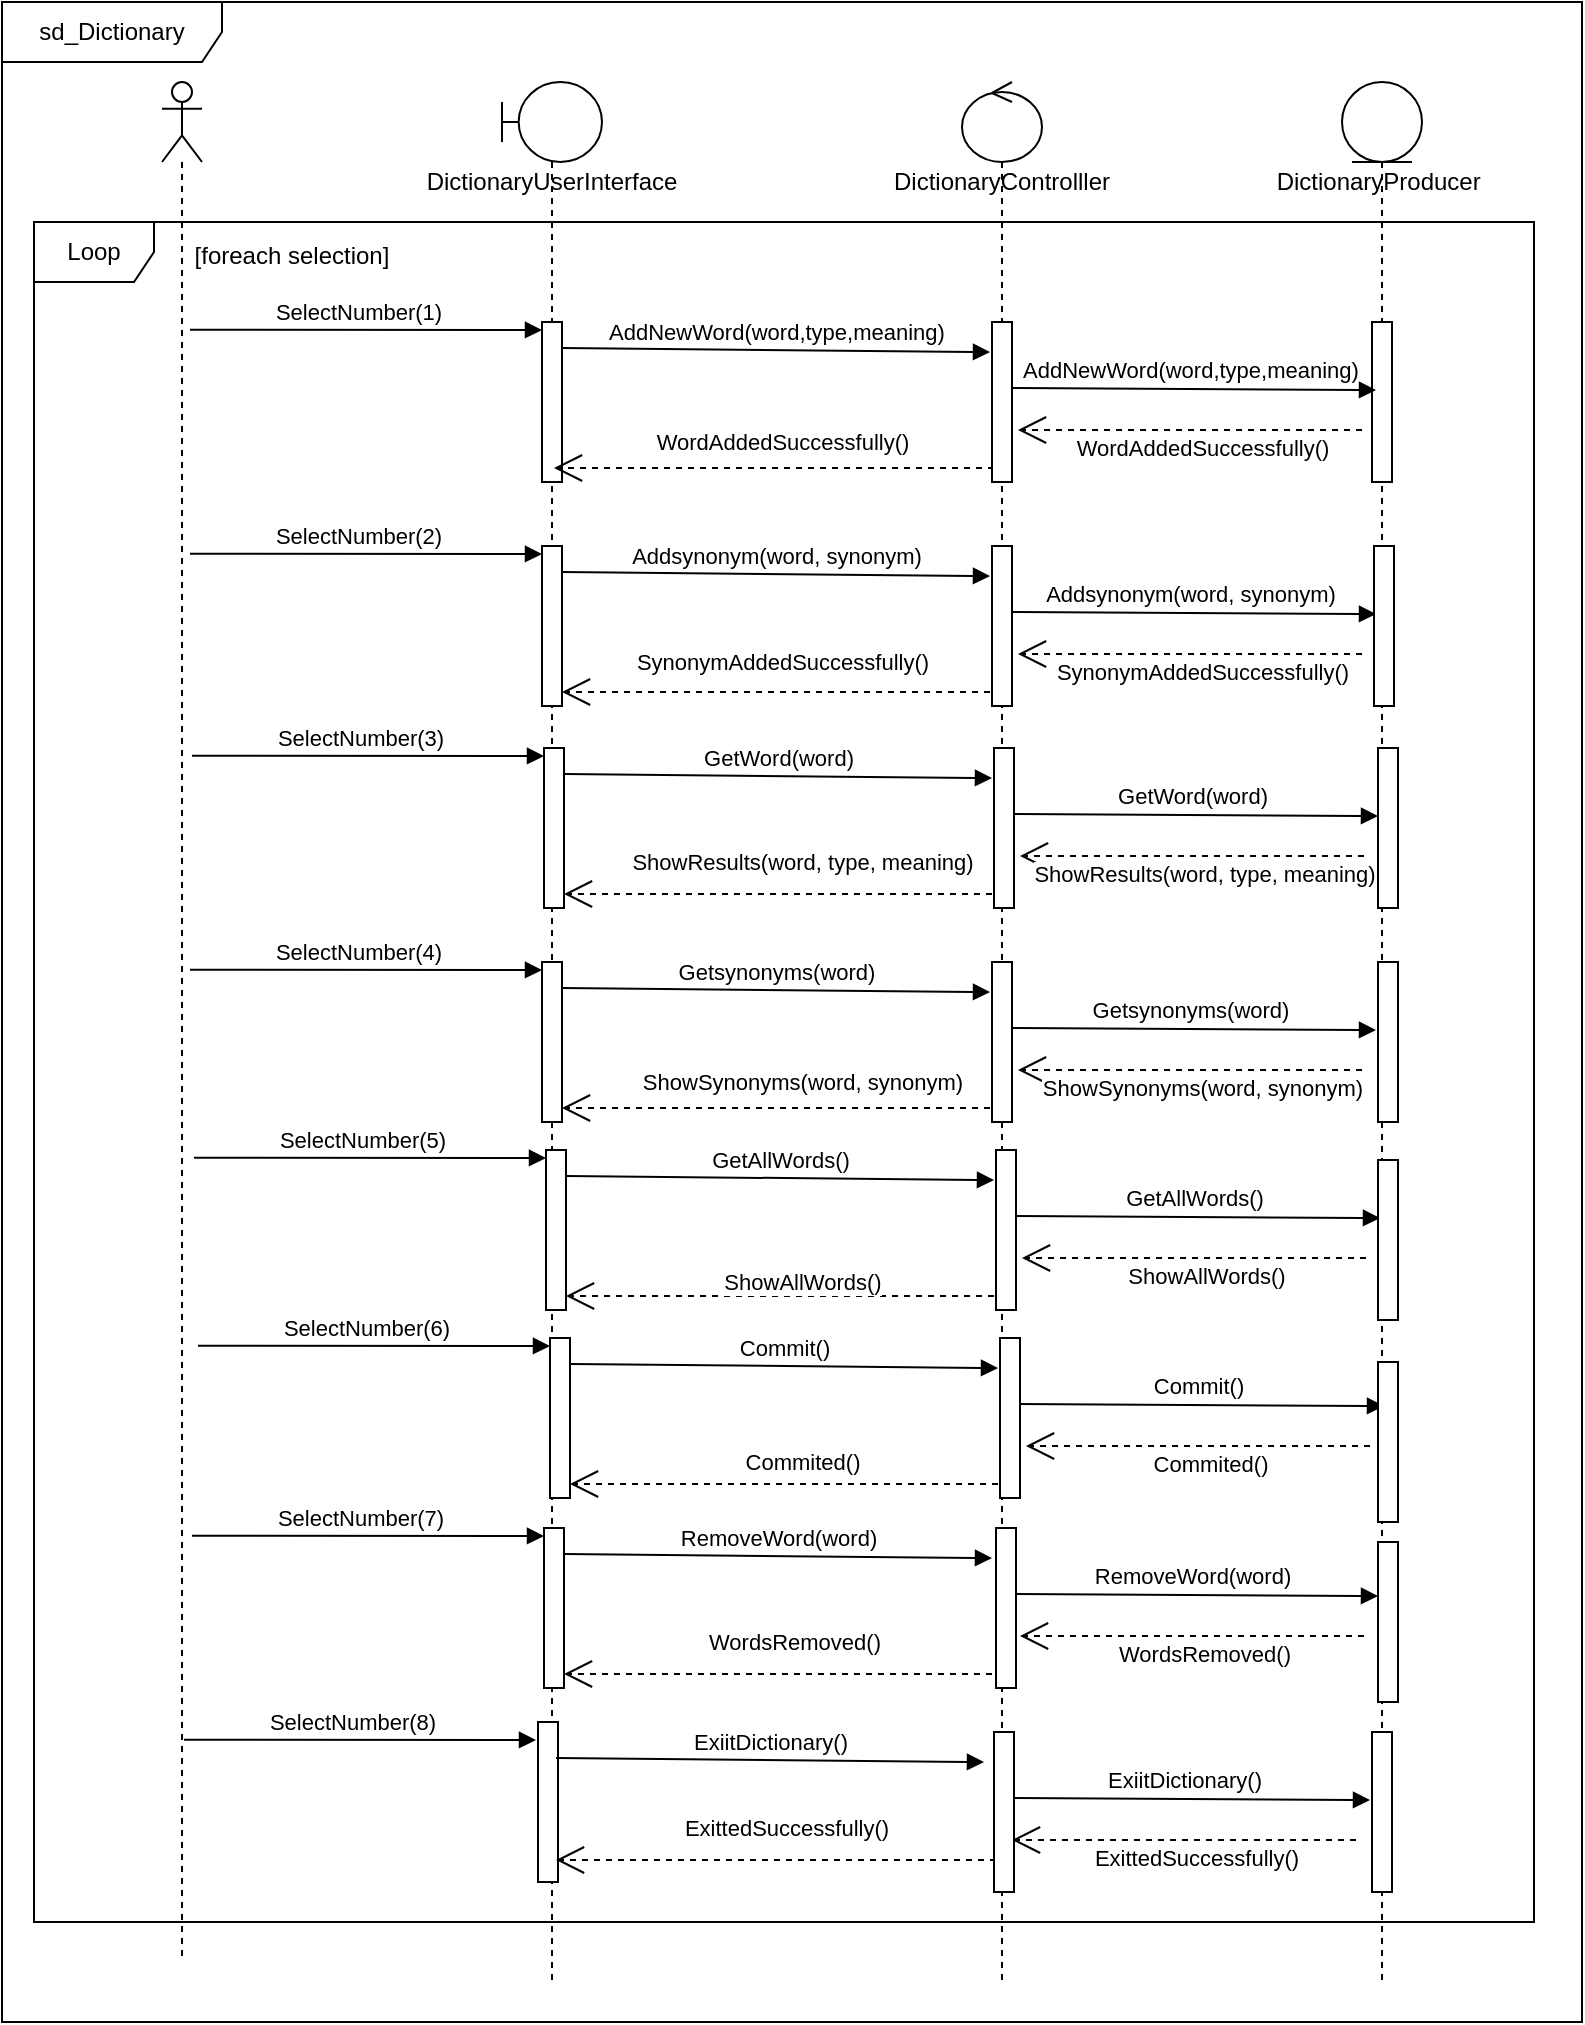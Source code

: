 <mxfile version="14.6.1" type="github" pages="3">
  <diagram id="yPjKVgYsnCd9kTvplsF-" name="dictionary-scenario">
    <mxGraphModel dx="1038" dy="532" grid="1" gridSize="10" guides="1" tooltips="1" connect="1" arrows="1" fold="1" page="1" pageScale="1" pageWidth="827" pageHeight="1169" math="0" shadow="0">
      <root>
        <mxCell id="0" />
        <mxCell id="1" parent="0" />
        <mxCell id="87L2btPzjuCiMIly5Dvn-1" value="sd_Dictionary" style="shape=umlFrame;whiteSpace=wrap;html=1;width=110;height=30;" parent="1" vertex="1">
          <mxGeometry width="790" height="1010" as="geometry" />
        </mxCell>
        <mxCell id="87L2btPzjuCiMIly5Dvn-2" value="Loop" style="shape=umlFrame;whiteSpace=wrap;html=1;" parent="1" vertex="1">
          <mxGeometry x="16" y="110" width="750" height="850" as="geometry" />
        </mxCell>
        <mxCell id="TZk_NSsHPCSYtF1DZsgs-1" value="DictionaryUserInterface" style="shape=umlLifeline;participant=umlBoundary;perimeter=lifelinePerimeter;whiteSpace=wrap;html=1;container=1;collapsible=0;recursiveResize=0;verticalAlign=top;spacingTop=36;outlineConnect=0;" parent="1" vertex="1">
          <mxGeometry x="250" y="40" width="50" height="950" as="geometry" />
        </mxCell>
        <mxCell id="87L2btPzjuCiMIly5Dvn-6" value="" style="html=1;points=[];perimeter=orthogonalPerimeter;" parent="TZk_NSsHPCSYtF1DZsgs-1" vertex="1">
          <mxGeometry x="20" y="120" width="10" height="80" as="geometry" />
        </mxCell>
        <mxCell id="hyDKU39rXUEt3r_mH3bG-14" value="" style="html=1;points=[];perimeter=orthogonalPerimeter;" parent="TZk_NSsHPCSYtF1DZsgs-1" vertex="1">
          <mxGeometry x="18" y="820" width="10" height="80" as="geometry" />
        </mxCell>
        <mxCell id="TZk_NSsHPCSYtF1DZsgs-2" value="DictionaryProducer&amp;nbsp;" style="shape=umlLifeline;participant=umlEntity;perimeter=lifelinePerimeter;whiteSpace=wrap;html=1;container=1;collapsible=0;recursiveResize=0;verticalAlign=top;spacingTop=36;outlineConnect=0;" parent="1" vertex="1">
          <mxGeometry x="670" y="40" width="40" height="950" as="geometry" />
        </mxCell>
        <mxCell id="87L2btPzjuCiMIly5Dvn-11" value="" style="html=1;points=[];perimeter=orthogonalPerimeter;" parent="TZk_NSsHPCSYtF1DZsgs-2" vertex="1">
          <mxGeometry x="15" y="120" width="10" height="80" as="geometry" />
        </mxCell>
        <mxCell id="TZk_NSsHPCSYtF1DZsgs-3" value="DictionaryControlller" style="shape=umlLifeline;participant=umlControl;perimeter=lifelinePerimeter;whiteSpace=wrap;html=1;container=1;collapsible=0;recursiveResize=0;verticalAlign=top;spacingTop=36;outlineConnect=0;" parent="1" vertex="1">
          <mxGeometry x="480" y="40" width="40" height="950" as="geometry" />
        </mxCell>
        <mxCell id="VTtYwQEyznAaiVSkjpEZ-2" value="" style="shape=umlLifeline;participant=umlActor;perimeter=lifelinePerimeter;whiteSpace=wrap;html=1;container=1;collapsible=0;recursiveResize=0;verticalAlign=top;spacingTop=36;outlineConnect=0;" parent="1" vertex="1">
          <mxGeometry x="80" y="40" width="20" height="940" as="geometry" />
        </mxCell>
        <mxCell id="ab1Nt-p-I8ymrc6DLt0Z-4" value="SelectNumber(1)" style="html=1;verticalAlign=bottom;endArrow=block;exitX=0.7;exitY=0.303;exitDx=0;exitDy=0;exitPerimeter=0;" parent="1" edge="1">
          <mxGeometry x="-0.047" width="80" relative="1" as="geometry">
            <mxPoint x="94" y="163.9" as="sourcePoint" />
            <mxPoint x="270" y="164" as="targetPoint" />
            <mxPoint as="offset" />
          </mxGeometry>
        </mxCell>
        <mxCell id="ab1Nt-p-I8ymrc6DLt0Z-7" value="AddNewWord(word,type,meaning)" style="html=1;verticalAlign=bottom;endArrow=block;entryX=-0.1;entryY=0.188;entryDx=0;entryDy=0;entryPerimeter=0;" parent="1" target="87L2btPzjuCiMIly5Dvn-9" edge="1">
          <mxGeometry width="80" relative="1" as="geometry">
            <mxPoint x="280" y="173" as="sourcePoint" />
            <mxPoint x="500" y="173" as="targetPoint" />
            <mxPoint as="offset" />
          </mxGeometry>
        </mxCell>
        <mxCell id="ab1Nt-p-I8ymrc6DLt0Z-8" value="AddNewWord(word,type,meaning)" style="html=1;verticalAlign=bottom;endArrow=block;startArrow=none;entryX=0.2;entryY=0.425;entryDx=0;entryDy=0;entryPerimeter=0;" parent="1" target="87L2btPzjuCiMIly5Dvn-11" edge="1">
          <mxGeometry width="80" relative="1" as="geometry">
            <mxPoint x="502" y="193" as="sourcePoint" />
            <mxPoint x="680" y="193" as="targetPoint" />
            <mxPoint as="offset" />
          </mxGeometry>
        </mxCell>
        <mxCell id="ab1Nt-p-I8ymrc6DLt0Z-9" value="WordAddedSuccessfully()" style="endArrow=open;endSize=12;dashed=1;html=1;entryX=1.3;entryY=0.675;entryDx=0;entryDy=0;entryPerimeter=0;" parent="1" target="87L2btPzjuCiMIly5Dvn-9" edge="1">
          <mxGeometry x="-0.064" y="9" width="160" relative="1" as="geometry">
            <mxPoint x="680" y="214" as="sourcePoint" />
            <mxPoint x="499.5" y="213.7" as="targetPoint" />
            <mxPoint as="offset" />
          </mxGeometry>
        </mxCell>
        <mxCell id="ab1Nt-p-I8ymrc6DLt0Z-11" value="WordAddedSuccessfully()" style="endArrow=open;endSize=12;dashed=1;html=1;" parent="1" edge="1">
          <mxGeometry x="-0.036" y="-13" width="160" relative="1" as="geometry">
            <mxPoint x="496" y="233" as="sourcePoint" />
            <mxPoint x="276" y="233" as="targetPoint" />
            <mxPoint as="offset" />
          </mxGeometry>
        </mxCell>
        <mxCell id="87L2btPzjuCiMIly5Dvn-3" value="[foreach selection]" style="text;html=1;strokeColor=none;fillColor=none;align=center;verticalAlign=middle;whiteSpace=wrap;rounded=0;" parent="1" vertex="1">
          <mxGeometry x="85" y="117" width="120" height="20" as="geometry" />
        </mxCell>
        <mxCell id="87L2btPzjuCiMIly5Dvn-9" value="" style="html=1;points=[];perimeter=orthogonalPerimeter;" parent="1" vertex="1">
          <mxGeometry x="495" y="160" width="10" height="80" as="geometry" />
        </mxCell>
        <mxCell id="87L2btPzjuCiMIly5Dvn-10" value="" style="html=1;verticalAlign=bottom;endArrow=none;" parent="1" target="87L2btPzjuCiMIly5Dvn-9" edge="1">
          <mxGeometry width="80" relative="1" as="geometry">
            <mxPoint x="500" y="160" as="sourcePoint" />
            <mxPoint x="690" y="193" as="targetPoint" />
            <mxPoint as="offset" />
          </mxGeometry>
        </mxCell>
        <mxCell id="87L2btPzjuCiMIly5Dvn-12" value="" style="html=1;points=[];perimeter=orthogonalPerimeter;" parent="1" vertex="1">
          <mxGeometry x="270" y="272" width="10" height="80" as="geometry" />
        </mxCell>
        <mxCell id="87L2btPzjuCiMIly5Dvn-13" value="SelectNumber(2)" style="html=1;verticalAlign=bottom;endArrow=block;exitX=0.7;exitY=0.303;exitDx=0;exitDy=0;exitPerimeter=0;" parent="1" edge="1">
          <mxGeometry x="-0.047" width="80" relative="1" as="geometry">
            <mxPoint x="94" y="275.9" as="sourcePoint" />
            <mxPoint x="270" y="276" as="targetPoint" />
            <mxPoint as="offset" />
          </mxGeometry>
        </mxCell>
        <mxCell id="87L2btPzjuCiMIly5Dvn-14" value="Addsynonym(word, synonym)" style="html=1;verticalAlign=bottom;endArrow=block;entryX=-0.1;entryY=0.188;entryDx=0;entryDy=0;entryPerimeter=0;" parent="1" target="87L2btPzjuCiMIly5Dvn-18" edge="1">
          <mxGeometry width="80" relative="1" as="geometry">
            <mxPoint x="280" y="285" as="sourcePoint" />
            <mxPoint x="500" y="285" as="targetPoint" />
            <mxPoint as="offset" />
          </mxGeometry>
        </mxCell>
        <mxCell id="87L2btPzjuCiMIly5Dvn-15" value="Addsynonym(word, synonym)" style="html=1;verticalAlign=bottom;endArrow=block;startArrow=none;entryX=0.2;entryY=0.425;entryDx=0;entryDy=0;entryPerimeter=0;" parent="1" edge="1">
          <mxGeometry width="80" relative="1" as="geometry">
            <mxPoint x="502" y="305" as="sourcePoint" />
            <mxPoint x="687" y="306" as="targetPoint" />
            <mxPoint as="offset" />
          </mxGeometry>
        </mxCell>
        <mxCell id="87L2btPzjuCiMIly5Dvn-16" value="SynonymAddedSuccessfully()" style="endArrow=open;endSize=12;dashed=1;html=1;entryX=1.3;entryY=0.675;entryDx=0;entryDy=0;entryPerimeter=0;" parent="1" target="87L2btPzjuCiMIly5Dvn-18" edge="1">
          <mxGeometry x="-0.064" y="9" width="160" relative="1" as="geometry">
            <mxPoint x="680" y="326" as="sourcePoint" />
            <mxPoint x="499.5" y="325.7" as="targetPoint" />
            <mxPoint as="offset" />
          </mxGeometry>
        </mxCell>
        <mxCell id="87L2btPzjuCiMIly5Dvn-17" value="SynonymAddedSuccessfully()" style="endArrow=open;endSize=12;dashed=1;html=1;" parent="1" edge="1">
          <mxGeometry y="-15" width="160" relative="1" as="geometry">
            <mxPoint x="500" y="345" as="sourcePoint" />
            <mxPoint x="280" y="345" as="targetPoint" />
            <mxPoint as="offset" />
          </mxGeometry>
        </mxCell>
        <mxCell id="87L2btPzjuCiMIly5Dvn-18" value="" style="html=1;points=[];perimeter=orthogonalPerimeter;" parent="1" vertex="1">
          <mxGeometry x="495" y="272" width="10" height="80" as="geometry" />
        </mxCell>
        <mxCell id="87L2btPzjuCiMIly5Dvn-26" value="" style="html=1;points=[];perimeter=orthogonalPerimeter;" parent="1" vertex="1">
          <mxGeometry x="686" y="272" width="10" height="80" as="geometry" />
        </mxCell>
        <mxCell id="87L2btPzjuCiMIly5Dvn-27" value="" style="html=1;points=[];perimeter=orthogonalPerimeter;" parent="1" vertex="1">
          <mxGeometry x="271" y="373" width="10" height="80" as="geometry" />
        </mxCell>
        <mxCell id="87L2btPzjuCiMIly5Dvn-28" value="SelectNumber(3)" style="html=1;verticalAlign=bottom;endArrow=block;exitX=0.7;exitY=0.303;exitDx=0;exitDy=0;exitPerimeter=0;" parent="1" edge="1">
          <mxGeometry x="-0.047" width="80" relative="1" as="geometry">
            <mxPoint x="95" y="376.9" as="sourcePoint" />
            <mxPoint x="271" y="377" as="targetPoint" />
            <mxPoint as="offset" />
          </mxGeometry>
        </mxCell>
        <mxCell id="87L2btPzjuCiMIly5Dvn-29" value="GetWord(word)" style="html=1;verticalAlign=bottom;endArrow=block;entryX=-0.1;entryY=0.188;entryDx=0;entryDy=0;entryPerimeter=0;" parent="1" target="87L2btPzjuCiMIly5Dvn-33" edge="1">
          <mxGeometry width="80" relative="1" as="geometry">
            <mxPoint x="281" y="386" as="sourcePoint" />
            <mxPoint x="501" y="386" as="targetPoint" />
            <mxPoint as="offset" />
          </mxGeometry>
        </mxCell>
        <mxCell id="87L2btPzjuCiMIly5Dvn-30" value="GetWord(word)" style="html=1;verticalAlign=bottom;endArrow=block;startArrow=none;entryX=0.2;entryY=0.425;entryDx=0;entryDy=0;entryPerimeter=0;" parent="1" edge="1">
          <mxGeometry width="80" relative="1" as="geometry">
            <mxPoint x="503" y="406" as="sourcePoint" />
            <mxPoint x="688" y="407" as="targetPoint" />
            <mxPoint as="offset" />
          </mxGeometry>
        </mxCell>
        <mxCell id="87L2btPzjuCiMIly5Dvn-31" value="ShowResults(word, type, meaning)" style="endArrow=open;endSize=12;dashed=1;html=1;entryX=1.3;entryY=0.675;entryDx=0;entryDy=0;entryPerimeter=0;" parent="1" target="87L2btPzjuCiMIly5Dvn-33" edge="1">
          <mxGeometry x="-0.064" y="9" width="160" relative="1" as="geometry">
            <mxPoint x="681" y="427" as="sourcePoint" />
            <mxPoint x="500.5" y="426.7" as="targetPoint" />
            <mxPoint as="offset" />
          </mxGeometry>
        </mxCell>
        <mxCell id="87L2btPzjuCiMIly5Dvn-32" value="ShowResults(word, type, meaning)" style="endArrow=open;endSize=12;dashed=1;html=1;" parent="1" edge="1">
          <mxGeometry x="-0.082" y="-16" width="160" relative="1" as="geometry">
            <mxPoint x="501" y="446" as="sourcePoint" />
            <mxPoint x="281" y="446" as="targetPoint" />
            <mxPoint as="offset" />
          </mxGeometry>
        </mxCell>
        <mxCell id="87L2btPzjuCiMIly5Dvn-33" value="" style="html=1;points=[];perimeter=orthogonalPerimeter;" parent="1" vertex="1">
          <mxGeometry x="496" y="373" width="10" height="80" as="geometry" />
        </mxCell>
        <mxCell id="87L2btPzjuCiMIly5Dvn-34" value="" style="html=1;points=[];perimeter=orthogonalPerimeter;" parent="1" vertex="1">
          <mxGeometry x="270" y="480" width="10" height="80" as="geometry" />
        </mxCell>
        <mxCell id="87L2btPzjuCiMIly5Dvn-35" value="SelectNumber(4)" style="html=1;verticalAlign=bottom;endArrow=block;exitX=0.7;exitY=0.303;exitDx=0;exitDy=0;exitPerimeter=0;" parent="1" edge="1">
          <mxGeometry x="-0.047" width="80" relative="1" as="geometry">
            <mxPoint x="94" y="483.9" as="sourcePoint" />
            <mxPoint x="270" y="484" as="targetPoint" />
            <mxPoint as="offset" />
          </mxGeometry>
        </mxCell>
        <mxCell id="87L2btPzjuCiMIly5Dvn-36" value="Getsynonyms(word)" style="html=1;verticalAlign=bottom;endArrow=block;entryX=-0.1;entryY=0.188;entryDx=0;entryDy=0;entryPerimeter=0;" parent="1" target="87L2btPzjuCiMIly5Dvn-40" edge="1">
          <mxGeometry width="80" relative="1" as="geometry">
            <mxPoint x="280" y="493" as="sourcePoint" />
            <mxPoint x="500" y="493" as="targetPoint" />
            <mxPoint as="offset" />
          </mxGeometry>
        </mxCell>
        <mxCell id="87L2btPzjuCiMIly5Dvn-37" value="Getsynonyms(word)" style="html=1;verticalAlign=bottom;endArrow=block;startArrow=none;entryX=0.2;entryY=0.425;entryDx=0;entryDy=0;entryPerimeter=0;" parent="1" edge="1">
          <mxGeometry width="80" relative="1" as="geometry">
            <mxPoint x="502" y="513" as="sourcePoint" />
            <mxPoint x="687" y="514" as="targetPoint" />
            <mxPoint as="offset" />
          </mxGeometry>
        </mxCell>
        <mxCell id="87L2btPzjuCiMIly5Dvn-38" value="ShowSynonyms(word, synonym)" style="endArrow=open;endSize=12;dashed=1;html=1;entryX=1.3;entryY=0.675;entryDx=0;entryDy=0;entryPerimeter=0;" parent="1" target="87L2btPzjuCiMIly5Dvn-40" edge="1">
          <mxGeometry x="-0.064" y="9" width="160" relative="1" as="geometry">
            <mxPoint x="680" y="534" as="sourcePoint" />
            <mxPoint x="499.5" y="533.7" as="targetPoint" />
            <mxPoint as="offset" />
          </mxGeometry>
        </mxCell>
        <mxCell id="87L2btPzjuCiMIly5Dvn-39" value="ShowSynonyms(word, synonym)" style="endArrow=open;endSize=12;dashed=1;html=1;" parent="1" edge="1">
          <mxGeometry x="-0.091" y="-13" width="160" relative="1" as="geometry">
            <mxPoint x="500" y="553" as="sourcePoint" />
            <mxPoint x="280" y="553" as="targetPoint" />
            <mxPoint as="offset" />
          </mxGeometry>
        </mxCell>
        <mxCell id="87L2btPzjuCiMIly5Dvn-40" value="" style="html=1;points=[];perimeter=orthogonalPerimeter;" parent="1" vertex="1">
          <mxGeometry x="495" y="480" width="10" height="80" as="geometry" />
        </mxCell>
        <mxCell id="87L2btPzjuCiMIly5Dvn-60" value="" style="html=1;points=[];perimeter=orthogonalPerimeter;" parent="1" vertex="1">
          <mxGeometry x="272" y="574" width="10" height="80" as="geometry" />
        </mxCell>
        <mxCell id="87L2btPzjuCiMIly5Dvn-61" value="SelectNumber(5)" style="html=1;verticalAlign=bottom;endArrow=block;exitX=0.7;exitY=0.303;exitDx=0;exitDy=0;exitPerimeter=0;" parent="1" edge="1">
          <mxGeometry x="-0.047" width="80" relative="1" as="geometry">
            <mxPoint x="96" y="577.9" as="sourcePoint" />
            <mxPoint x="272" y="578" as="targetPoint" />
            <mxPoint as="offset" />
          </mxGeometry>
        </mxCell>
        <mxCell id="87L2btPzjuCiMIly5Dvn-62" value="GetAllWords()" style="html=1;verticalAlign=bottom;endArrow=block;entryX=-0.1;entryY=0.188;entryDx=0;entryDy=0;entryPerimeter=0;" parent="1" target="87L2btPzjuCiMIly5Dvn-66" edge="1">
          <mxGeometry width="80" relative="1" as="geometry">
            <mxPoint x="282" y="587" as="sourcePoint" />
            <mxPoint x="502" y="587" as="targetPoint" />
            <mxPoint as="offset" />
          </mxGeometry>
        </mxCell>
        <mxCell id="87L2btPzjuCiMIly5Dvn-63" value="GetAllWords()" style="html=1;verticalAlign=bottom;endArrow=block;startArrow=none;entryX=0.2;entryY=0.425;entryDx=0;entryDy=0;entryPerimeter=0;" parent="1" edge="1">
          <mxGeometry width="80" relative="1" as="geometry">
            <mxPoint x="504" y="607" as="sourcePoint" />
            <mxPoint x="689" y="608" as="targetPoint" />
            <mxPoint as="offset" />
          </mxGeometry>
        </mxCell>
        <mxCell id="87L2btPzjuCiMIly5Dvn-64" value="ShowAllWords()" style="endArrow=open;endSize=12;dashed=1;html=1;entryX=1.3;entryY=0.675;entryDx=0;entryDy=0;entryPerimeter=0;" parent="1" target="87L2btPzjuCiMIly5Dvn-66" edge="1">
          <mxGeometry x="-0.064" y="9" width="160" relative="1" as="geometry">
            <mxPoint x="682" y="628" as="sourcePoint" />
            <mxPoint x="501.5" y="627.7" as="targetPoint" />
            <mxPoint as="offset" />
          </mxGeometry>
        </mxCell>
        <mxCell id="87L2btPzjuCiMIly5Dvn-65" value="ShowAllWords()" style="endArrow=open;endSize=12;dashed=1;html=1;" parent="1" edge="1">
          <mxGeometry x="-0.073" y="-7" width="160" relative="1" as="geometry">
            <mxPoint x="502" y="647" as="sourcePoint" />
            <mxPoint x="282" y="647" as="targetPoint" />
            <mxPoint as="offset" />
          </mxGeometry>
        </mxCell>
        <mxCell id="87L2btPzjuCiMIly5Dvn-66" value="" style="html=1;points=[];perimeter=orthogonalPerimeter;" parent="1" vertex="1">
          <mxGeometry x="497" y="574" width="10" height="80" as="geometry" />
        </mxCell>
        <mxCell id="87L2btPzjuCiMIly5Dvn-67" value="" style="html=1;points=[];perimeter=orthogonalPerimeter;" parent="1" vertex="1">
          <mxGeometry x="274" y="668" width="10" height="80" as="geometry" />
        </mxCell>
        <mxCell id="87L2btPzjuCiMIly5Dvn-68" value="SelectNumber(6)" style="html=1;verticalAlign=bottom;endArrow=block;exitX=0.7;exitY=0.303;exitDx=0;exitDy=0;exitPerimeter=0;" parent="1" edge="1">
          <mxGeometry x="-0.047" width="80" relative="1" as="geometry">
            <mxPoint x="98" y="671.9" as="sourcePoint" />
            <mxPoint x="274" y="672" as="targetPoint" />
            <mxPoint as="offset" />
          </mxGeometry>
        </mxCell>
        <mxCell id="87L2btPzjuCiMIly5Dvn-69" value="Commit()" style="html=1;verticalAlign=bottom;endArrow=block;entryX=-0.1;entryY=0.188;entryDx=0;entryDy=0;entryPerimeter=0;" parent="1" target="87L2btPzjuCiMIly5Dvn-73" edge="1">
          <mxGeometry width="80" relative="1" as="geometry">
            <mxPoint x="284" y="681" as="sourcePoint" />
            <mxPoint x="504" y="681" as="targetPoint" />
            <mxPoint as="offset" />
          </mxGeometry>
        </mxCell>
        <mxCell id="87L2btPzjuCiMIly5Dvn-70" value="Commit()" style="html=1;verticalAlign=bottom;endArrow=block;startArrow=none;entryX=0.2;entryY=0.425;entryDx=0;entryDy=0;entryPerimeter=0;" parent="1" edge="1">
          <mxGeometry width="80" relative="1" as="geometry">
            <mxPoint x="506" y="701" as="sourcePoint" />
            <mxPoint x="691" y="702" as="targetPoint" />
            <mxPoint as="offset" />
          </mxGeometry>
        </mxCell>
        <mxCell id="87L2btPzjuCiMIly5Dvn-71" value="Commited()" style="endArrow=open;endSize=12;dashed=1;html=1;entryX=1.3;entryY=0.675;entryDx=0;entryDy=0;entryPerimeter=0;" parent="1" target="87L2btPzjuCiMIly5Dvn-73" edge="1">
          <mxGeometry x="-0.064" y="9" width="160" relative="1" as="geometry">
            <mxPoint x="684" y="722" as="sourcePoint" />
            <mxPoint x="503.5" y="721.7" as="targetPoint" />
            <mxPoint as="offset" />
          </mxGeometry>
        </mxCell>
        <mxCell id="87L2btPzjuCiMIly5Dvn-72" value="Commited()" style="endArrow=open;endSize=12;dashed=1;html=1;" parent="1" edge="1">
          <mxGeometry x="-0.054" y="-11" width="160" relative="1" as="geometry">
            <mxPoint x="504" y="741" as="sourcePoint" />
            <mxPoint x="284" y="741" as="targetPoint" />
            <mxPoint as="offset" />
          </mxGeometry>
        </mxCell>
        <mxCell id="87L2btPzjuCiMIly5Dvn-73" value="" style="html=1;points=[];perimeter=orthogonalPerimeter;" parent="1" vertex="1">
          <mxGeometry x="499" y="668" width="10" height="80" as="geometry" />
        </mxCell>
        <mxCell id="87L2btPzjuCiMIly5Dvn-74" value="" style="html=1;points=[];perimeter=orthogonalPerimeter;" parent="1" vertex="1">
          <mxGeometry x="271" y="763" width="10" height="80" as="geometry" />
        </mxCell>
        <mxCell id="87L2btPzjuCiMIly5Dvn-75" value="SelectNumber(7)" style="html=1;verticalAlign=bottom;endArrow=block;exitX=0.7;exitY=0.303;exitDx=0;exitDy=0;exitPerimeter=0;" parent="1" edge="1">
          <mxGeometry x="-0.047" width="80" relative="1" as="geometry">
            <mxPoint x="95" y="766.9" as="sourcePoint" />
            <mxPoint x="271" y="767" as="targetPoint" />
            <mxPoint as="offset" />
          </mxGeometry>
        </mxCell>
        <mxCell id="87L2btPzjuCiMIly5Dvn-76" value="RemoveWord(word)" style="html=1;verticalAlign=bottom;endArrow=block;entryX=-0.1;entryY=0.188;entryDx=0;entryDy=0;entryPerimeter=0;" parent="1" edge="1">
          <mxGeometry width="80" relative="1" as="geometry">
            <mxPoint x="281" y="776" as="sourcePoint" />
            <mxPoint x="495" y="778.04" as="targetPoint" />
            <mxPoint as="offset" />
          </mxGeometry>
        </mxCell>
        <mxCell id="87L2btPzjuCiMIly5Dvn-77" value="RemoveWord(word)" style="html=1;verticalAlign=bottom;endArrow=block;startArrow=none;entryX=0.2;entryY=0.425;entryDx=0;entryDy=0;entryPerimeter=0;" parent="1" edge="1">
          <mxGeometry width="80" relative="1" as="geometry">
            <mxPoint x="503" y="796" as="sourcePoint" />
            <mxPoint x="688" y="797" as="targetPoint" />
            <mxPoint as="offset" />
          </mxGeometry>
        </mxCell>
        <mxCell id="87L2btPzjuCiMIly5Dvn-78" value="WordsRemoved()" style="endArrow=open;endSize=12;dashed=1;html=1;entryX=1.3;entryY=0.675;entryDx=0;entryDy=0;entryPerimeter=0;" parent="1" edge="1">
          <mxGeometry x="-0.064" y="9" width="160" relative="1" as="geometry">
            <mxPoint x="681" y="817" as="sourcePoint" />
            <mxPoint x="509" y="817" as="targetPoint" />
            <mxPoint as="offset" />
          </mxGeometry>
        </mxCell>
        <mxCell id="87L2btPzjuCiMIly5Dvn-79" value="WordsRemoved()" style="endArrow=open;endSize=12;dashed=1;html=1;" parent="1" edge="1">
          <mxGeometry x="-0.045" y="-16" width="160" relative="1" as="geometry">
            <mxPoint x="501" y="836" as="sourcePoint" />
            <mxPoint x="281" y="836" as="targetPoint" />
            <mxPoint as="offset" />
          </mxGeometry>
        </mxCell>
        <mxCell id="87L2btPzjuCiMIly5Dvn-80" value="" style="html=1;points=[];perimeter=orthogonalPerimeter;" parent="1" vertex="1">
          <mxGeometry x="497" y="763" width="10" height="80" as="geometry" />
        </mxCell>
        <mxCell id="87L2btPzjuCiMIly5Dvn-82" value="" style="html=1;points=[];perimeter=orthogonalPerimeter;" parent="1" vertex="1">
          <mxGeometry x="688" y="373" width="10" height="80" as="geometry" />
        </mxCell>
        <mxCell id="87L2btPzjuCiMIly5Dvn-83" value="" style="html=1;points=[];perimeter=orthogonalPerimeter;" parent="1" vertex="1">
          <mxGeometry x="688" y="480" width="10" height="80" as="geometry" />
        </mxCell>
        <mxCell id="87L2btPzjuCiMIly5Dvn-84" value="" style="html=1;points=[];perimeter=orthogonalPerimeter;" parent="1" vertex="1">
          <mxGeometry x="688" y="579" width="10" height="80" as="geometry" />
        </mxCell>
        <mxCell id="87L2btPzjuCiMIly5Dvn-85" value="" style="html=1;points=[];perimeter=orthogonalPerimeter;" parent="1" vertex="1">
          <mxGeometry x="688" y="680" width="10" height="80" as="geometry" />
        </mxCell>
        <mxCell id="87L2btPzjuCiMIly5Dvn-86" value="" style="html=1;points=[];perimeter=orthogonalPerimeter;" parent="1" vertex="1">
          <mxGeometry x="688" y="770" width="10" height="80" as="geometry" />
        </mxCell>
        <mxCell id="hyDKU39rXUEt3r_mH3bG-1" value="SelectNumber(8)" style="html=1;verticalAlign=bottom;endArrow=block;exitX=0.7;exitY=0.303;exitDx=0;exitDy=0;exitPerimeter=0;" parent="1" edge="1">
          <mxGeometry x="-0.047" width="80" relative="1" as="geometry">
            <mxPoint x="91" y="868.9" as="sourcePoint" />
            <mxPoint x="267" y="869" as="targetPoint" />
            <mxPoint as="offset" />
          </mxGeometry>
        </mxCell>
        <mxCell id="hyDKU39rXUEt3r_mH3bG-2" value="ExiitDictionary()" style="html=1;verticalAlign=bottom;endArrow=block;entryX=-0.1;entryY=0.188;entryDx=0;entryDy=0;entryPerimeter=0;" parent="1" edge="1">
          <mxGeometry width="80" relative="1" as="geometry">
            <mxPoint x="277" y="878" as="sourcePoint" />
            <mxPoint x="491" y="880.04" as="targetPoint" />
            <mxPoint as="offset" />
          </mxGeometry>
        </mxCell>
        <mxCell id="hyDKU39rXUEt3r_mH3bG-3" value="ExiitDictionary()" style="html=1;verticalAlign=bottom;endArrow=block;startArrow=none;entryX=0.2;entryY=0.425;entryDx=0;entryDy=0;entryPerimeter=0;" parent="1" edge="1">
          <mxGeometry width="80" relative="1" as="geometry">
            <mxPoint x="499" y="898" as="sourcePoint" />
            <mxPoint x="684" y="899" as="targetPoint" />
            <mxPoint as="offset" />
          </mxGeometry>
        </mxCell>
        <mxCell id="hyDKU39rXUEt3r_mH3bG-4" value="ExittedSuccessfully()" style="endArrow=open;endSize=12;dashed=1;html=1;entryX=1.3;entryY=0.675;entryDx=0;entryDy=0;entryPerimeter=0;" parent="1" edge="1">
          <mxGeometry x="-0.064" y="9" width="160" relative="1" as="geometry">
            <mxPoint x="677" y="919" as="sourcePoint" />
            <mxPoint x="505" y="919" as="targetPoint" />
            <mxPoint as="offset" />
          </mxGeometry>
        </mxCell>
        <mxCell id="hyDKU39rXUEt3r_mH3bG-5" value="ExittedSuccessfully()" style="endArrow=open;endSize=12;dashed=1;html=1;" parent="1" edge="1">
          <mxGeometry x="-0.045" y="-16" width="160" relative="1" as="geometry">
            <mxPoint x="497" y="929" as="sourcePoint" />
            <mxPoint x="277" y="929" as="targetPoint" />
            <mxPoint as="offset" />
          </mxGeometry>
        </mxCell>
        <mxCell id="hyDKU39rXUEt3r_mH3bG-6" value="" style="html=1;points=[];perimeter=orthogonalPerimeter;" parent="1" vertex="1">
          <mxGeometry x="496" y="865" width="10" height="80" as="geometry" />
        </mxCell>
        <mxCell id="hyDKU39rXUEt3r_mH3bG-13" value="" style="html=1;points=[];perimeter=orthogonalPerimeter;" parent="1" vertex="1">
          <mxGeometry x="685" y="865" width="10" height="80" as="geometry" />
        </mxCell>
      </root>
    </mxGraphModel>
  </diagram>
  <diagram id="-kq18H6BxzsgiepciD7F" name="translator-scenario">
    <mxGraphModel dx="1865" dy="1701" grid="1" gridSize="10" guides="1" tooltips="1" connect="1" arrows="1" fold="1" page="1" pageScale="1" pageWidth="827" pageHeight="1169" math="0" shadow="0">
      <root>
        <mxCell id="Kvsw5OrLsdX1IoLE7TAO-0" />
        <mxCell id="Kvsw5OrLsdX1IoLE7TAO-1" parent="Kvsw5OrLsdX1IoLE7TAO-0" />
        <mxCell id="fEfE4_oNg0uhkiC4tCYi-0" value="" style="shape=umlLifeline;participant=umlActor;perimeter=lifelinePerimeter;whiteSpace=wrap;html=1;container=1;collapsible=0;recursiveResize=0;verticalAlign=top;spacingTop=36;outlineConnect=0;" parent="Kvsw5OrLsdX1IoLE7TAO-1" vertex="1">
          <mxGeometry x="20" y="40" width="20" height="120" as="geometry" />
        </mxCell>
        <mxCell id="fEfE4_oNg0uhkiC4tCYi-1" value="" style="shape=umlLifeline;participant=umlBoundary;perimeter=lifelinePerimeter;whiteSpace=wrap;html=1;container=1;collapsible=0;recursiveResize=0;verticalAlign=top;spacingTop=36;outlineConnect=0;fontSize=11;" parent="Kvsw5OrLsdX1IoLE7TAO-1" vertex="1">
          <mxGeometry x="175" y="27" width="50" height="120" as="geometry" />
        </mxCell>
        <mxCell id="fEfE4_oNg0uhkiC4tCYi-2" value="" style="shape=umlLifeline;participant=umlControl;perimeter=lifelinePerimeter;whiteSpace=wrap;html=1;container=1;collapsible=0;recursiveResize=0;verticalAlign=top;spacingTop=36;outlineConnect=0;fontSize=11;" parent="Kvsw5OrLsdX1IoLE7TAO-1" vertex="1">
          <mxGeometry x="365" y="22" width="40" height="120" as="geometry" />
        </mxCell>
        <mxCell id="fEfE4_oNg0uhkiC4tCYi-3" value="" style="shape=umlLifeline;participant=umlEntity;perimeter=lifelinePerimeter;whiteSpace=wrap;html=1;container=1;collapsible=0;recursiveResize=0;verticalAlign=top;spacingTop=36;outlineConnect=0;fontSize=11;" parent="Kvsw5OrLsdX1IoLE7TAO-1" vertex="1">
          <mxGeometry x="554" y="23" width="40" height="120" as="geometry" />
        </mxCell>
        <mxCell id="fEfE4_oNg0uhkiC4tCYi-4" value="" style="html=1;points=[];perimeter=orthogonalPerimeter;" parent="Kvsw5OrLsdX1IoLE7TAO-1" vertex="1">
          <mxGeometry x="25" y="116" width="10" height="60" as="geometry" />
        </mxCell>
        <mxCell id="fEfE4_oNg0uhkiC4tCYi-5" value="" style="html=1;points=[];perimeter=orthogonalPerimeter;fontSize=11;" parent="Kvsw5OrLsdX1IoLE7TAO-1" vertex="1">
          <mxGeometry x="194" y="120" width="10" height="120" as="geometry" />
        </mxCell>
        <mxCell id="fEfE4_oNg0uhkiC4tCYi-8" value="" style="endArrow=blockThin;endFill=1;endSize=12;html=1;entryX=0.5;entryY=0.067;entryDx=0;entryDy=0;entryPerimeter=0;exitX=1.18;exitY=0.067;exitDx=0;exitDy=0;exitPerimeter=0;" parent="Kvsw5OrLsdX1IoLE7TAO-1" edge="1">
          <mxGeometry width="160" relative="1" as="geometry">
            <mxPoint x="38.8" y="135.46" as="sourcePoint" />
            <mxPoint x="197" y="135.46" as="targetPoint" />
          </mxGeometry>
        </mxCell>
        <mxCell id="fEfE4_oNg0uhkiC4tCYi-9" value="&lt;span style=&quot;font-size: 11px ; background-color: rgb(255 , 255 , 255)&quot;&gt;tword(word)&lt;/span&gt;" style="text;html=1;align=center;verticalAlign=middle;resizable=0;points=[];autosize=1;strokeColor=none;" parent="Kvsw5OrLsdX1IoLE7TAO-1" vertex="1">
          <mxGeometry x="80" y="114" width="70" height="20" as="geometry" />
        </mxCell>
        <mxCell id="fEfE4_oNg0uhkiC4tCYi-11" value="&lt;span style=&quot;font-size: 11px ; background-color: rgb(255 , 255 , 255)&quot;&gt;tword(word)&lt;/span&gt;" style="text;html=1;align=center;verticalAlign=middle;resizable=0;points=[];autosize=1;strokeColor=none;fontSize=11;" parent="Kvsw5OrLsdX1IoLE7TAO-1" vertex="1">
          <mxGeometry x="257" y="127" width="70" height="20" as="geometry" />
        </mxCell>
        <mxCell id="BFGUdD3EXh9Ni1Wd7naD-1" value="getTranslatedWord()" style="text;html=1;align=center;verticalAlign=middle;resizable=0;points=[];autosize=1;strokeColor=none;fontSize=11;" parent="Kvsw5OrLsdX1IoLE7TAO-1" vertex="1">
          <mxGeometry x="414" y="167" width="120" height="20" as="geometry" />
        </mxCell>
        <mxCell id="BFGUdD3EXh9Ni1Wd7naD-3" value="getTranslatedWord()" style="text;html=1;align=center;verticalAlign=middle;resizable=0;points=[];autosize=1;strokeColor=none;fontSize=11;" parent="Kvsw5OrLsdX1IoLE7TAO-1" vertex="1">
          <mxGeometry x="235" y="156" width="120" height="20" as="geometry" />
        </mxCell>
        <mxCell id="S7kb6ueFPynrqGwT7eNB-0" value="" style="endArrow=blockThin;endFill=1;endSize=12;html=1;exitX=1.18;exitY=0.067;exitDx=0;exitDy=0;exitPerimeter=0;fontSize=11;" parent="Kvsw5OrLsdX1IoLE7TAO-1" edge="1">
          <mxGeometry width="160" relative="1" as="geometry">
            <mxPoint x="207.8" y="145.46" as="sourcePoint" />
            <mxPoint x="382.5" y="145.46" as="targetPoint" />
          </mxGeometry>
        </mxCell>
        <mxCell id="S7kb6ueFPynrqGwT7eNB-1" value="" style="endArrow=blockThin;endFill=1;endSize=12;html=1;entryX=0.5;entryY=0.067;entryDx=0;entryDy=0;entryPerimeter=0;exitX=1.18;exitY=0.067;exitDx=0;exitDy=0;exitPerimeter=0;fontSize=11;" parent="Kvsw5OrLsdX1IoLE7TAO-1" edge="1">
          <mxGeometry width="160" relative="1" as="geometry">
            <mxPoint x="36.8" y="279.46" as="sourcePoint" />
            <mxPoint x="195" y="279.46" as="targetPoint" />
          </mxGeometry>
        </mxCell>
        <mxCell id="S7kb6ueFPynrqGwT7eNB-2" value="showallwords()" style="text;html=1;align=center;verticalAlign=middle;resizable=0;points=[];autosize=1;strokeColor=none;" parent="Kvsw5OrLsdX1IoLE7TAO-1" vertex="1">
          <mxGeometry x="60" y="259" width="100" height="20" as="geometry" />
        </mxCell>
        <mxCell id="S7kb6ueFPynrqGwT7eNB-3" value="" style="endArrow=blockThin;endFill=1;endSize=12;html=1;exitX=1.18;exitY=0.067;exitDx=0;exitDy=0;exitPerimeter=0;fontSize=11;" parent="Kvsw5OrLsdX1IoLE7TAO-1" edge="1">
          <mxGeometry width="160" relative="1" as="geometry">
            <mxPoint x="209.8" y="279.46" as="sourcePoint" />
            <mxPoint x="381" y="279" as="targetPoint" />
          </mxGeometry>
        </mxCell>
        <mxCell id="S7kb6ueFPynrqGwT7eNB-4" value="showallwords()" style="text;html=1;align=center;verticalAlign=middle;resizable=0;points=[];autosize=1;strokeColor=none;fontSize=11;" parent="Kvsw5OrLsdX1IoLE7TAO-1" vertex="1">
          <mxGeometry x="234" y="261" width="90" height="20" as="geometry" />
        </mxCell>
        <mxCell id="S7kb6ueFPynrqGwT7eNB-5" value="" style="endArrow=blockThin;endFill=1;endSize=12;html=1;fontSize=11;" parent="Kvsw5OrLsdX1IoLE7TAO-1" edge="1">
          <mxGeometry width="160" relative="1" as="geometry">
            <mxPoint x="392" y="153" as="sourcePoint" />
            <mxPoint x="572" y="153" as="targetPoint" />
          </mxGeometry>
        </mxCell>
        <mxCell id="S7kb6ueFPynrqGwT7eNB-6" value="" style="endArrow=blockThin;endFill=1;endSize=12;html=1;fontSize=11;" parent="Kvsw5OrLsdX1IoLE7TAO-1" edge="1">
          <mxGeometry width="160" relative="1" as="geometry">
            <mxPoint x="392" y="288" as="sourcePoint" />
            <mxPoint x="571" y="288" as="targetPoint" />
          </mxGeometry>
        </mxCell>
        <mxCell id="S7kb6ueFPynrqGwT7eNB-7" value="" style="endArrow=open;endFill=1;endSize=12;html=1;dashed=1;fontSize=11;" parent="Kvsw5OrLsdX1IoLE7TAO-1" edge="1">
          <mxGeometry width="160" relative="1" as="geometry">
            <mxPoint x="567" y="308" as="sourcePoint" />
            <mxPoint x="396" y="308" as="targetPoint" />
          </mxGeometry>
        </mxCell>
        <mxCell id="S7kb6ueFPynrqGwT7eNB-8" value="getAllWords()" style="text;html=1;align=center;verticalAlign=middle;resizable=0;points=[];autosize=1;strokeColor=none;fontSize=11;" parent="Kvsw5OrLsdX1IoLE7TAO-1" vertex="1">
          <mxGeometry x="431" y="291" width="80" height="20" as="geometry" />
        </mxCell>
        <mxCell id="S7kb6ueFPynrqGwT7eNB-9" value="" style="endArrow=open;endFill=1;endSize=12;html=1;exitX=0.1;exitY=0.435;exitDx=0;exitDy=0;exitPerimeter=0;dashed=1;fontSize=11;" parent="Kvsw5OrLsdX1IoLE7TAO-1" edge="1">
          <mxGeometry width="160" relative="1" as="geometry">
            <mxPoint x="384" y="307.25" as="sourcePoint" />
            <mxPoint x="204" y="307.25" as="targetPoint" />
          </mxGeometry>
        </mxCell>
        <mxCell id="S7kb6ueFPynrqGwT7eNB-10" value="getAllWords()" style="text;html=1;align=center;verticalAlign=middle;resizable=0;points=[];autosize=1;strokeColor=none;fontSize=11;" parent="Kvsw5OrLsdX1IoLE7TAO-1" vertex="1">
          <mxGeometry x="250" y="286" width="80" height="20" as="geometry" />
        </mxCell>
        <mxCell id="S7kb6ueFPynrqGwT7eNB-11" value="" style="endArrow=blockThin;endFill=1;endSize=12;html=1;entryX=0.5;entryY=0.067;entryDx=0;entryDy=0;entryPerimeter=0;fontSize=11;" parent="Kvsw5OrLsdX1IoLE7TAO-1" edge="1">
          <mxGeometry width="160" relative="1" as="geometry">
            <mxPoint x="39" y="361" as="sourcePoint" />
            <mxPoint x="197" y="361.46" as="targetPoint" />
          </mxGeometry>
        </mxCell>
        <mxCell id="S7kb6ueFPynrqGwT7eNB-12" value="addnew(engword,spanword)" style="text;html=1;align=center;verticalAlign=middle;resizable=0;points=[];autosize=1;strokeColor=none;fontSize=11;" parent="Kvsw5OrLsdX1IoLE7TAO-1" vertex="1">
          <mxGeometry x="40" y="340" width="150" height="20" as="geometry" />
        </mxCell>
        <mxCell id="S7kb6ueFPynrqGwT7eNB-13" value="" style="endArrow=blockThin;endFill=1;endSize=12;html=1;entryX=0.08;entryY=0.253;entryDx=0;entryDy=0;entryPerimeter=0;fontSize=11;" parent="Kvsw5OrLsdX1IoLE7TAO-1" target="sW5iZqV6zSSBSQywzIOO-15" edge="1">
          <mxGeometry width="160" relative="1" as="geometry">
            <mxPoint x="202" y="373" as="sourcePoint" />
            <mxPoint x="380" y="369.84" as="targetPoint" />
          </mxGeometry>
        </mxCell>
        <mxCell id="S7kb6ueFPynrqGwT7eNB-14" value="addNewMap(engword,spanword)" style="text;html=1;align=center;verticalAlign=middle;resizable=0;points=[];autosize=1;strokeColor=none;fontSize=11;" parent="Kvsw5OrLsdX1IoLE7TAO-1" vertex="1">
          <mxGeometry x="205" y="351" width="180" height="20" as="geometry" />
        </mxCell>
        <mxCell id="367yVyQKEyiUPgAg11H--0" value="UserInterface" style="text;html=1;align=center;verticalAlign=middle;resizable=0;points=[];autosize=1;strokeColor=none;fontSize=11;" parent="Kvsw5OrLsdX1IoLE7TAO-1" vertex="1">
          <mxGeometry x="162" y="66" width="80" height="20" as="geometry" />
        </mxCell>
        <mxCell id="EXP8ofOsccu20FN5Lvq_-0" value="TranslatorPreferences" style="text;html=1;align=center;verticalAlign=middle;resizable=0;points=[];autosize=1;strokeColor=none;" parent="Kvsw5OrLsdX1IoLE7TAO-1" vertex="1">
          <mxGeometry x="509" y="66" width="130" height="20" as="geometry" />
        </mxCell>
        <mxCell id="LAr1Xamsz6IaIcBv2sZ8-0" value="TranslatorService" style="text;html=1;align=center;verticalAlign=middle;resizable=0;points=[];autosize=1;strokeColor=none;fontSize=11;" parent="Kvsw5OrLsdX1IoLE7TAO-1" vertex="1">
          <mxGeometry x="338" y="63" width="100" height="20" as="geometry" />
        </mxCell>
        <mxCell id="cntyipa0CJLyNpQp74D6-0" value="" style="endArrow=openThin;endFill=0;endSize=12;html=1;entryX=-0.2;entryY=0.568;entryDx=0;entryDy=0;entryPerimeter=0;fontSize=11;" parent="Kvsw5OrLsdX1IoLE7TAO-1" edge="1">
          <mxGeometry width="160" relative="1" as="geometry">
            <mxPoint x="395" y="383" as="sourcePoint" />
            <mxPoint x="573" y="382.84" as="targetPoint" />
          </mxGeometry>
        </mxCell>
        <mxCell id="cntyipa0CJLyNpQp74D6-1" value="saveaspreference()" style="text;html=1;align=center;verticalAlign=middle;resizable=0;points=[];autosize=1;strokeColor=none;fontSize=11;" parent="Kvsw5OrLsdX1IoLE7TAO-1" vertex="1">
          <mxGeometry x="418" y="359" width="110" height="20" as="geometry" />
        </mxCell>
        <mxCell id="adRyh-rXHEVAK8DsusaA-2" value="" style="endArrow=openThin;endFill=0;endSize=12;html=1;entryX=1.08;entryY=0.671;entryDx=0;entryDy=0;entryPerimeter=0;exitX=-0.3;exitY=0.691;exitDx=0;exitDy=0;exitPerimeter=0;dashed=1;fontSize=11;" parent="Kvsw5OrLsdX1IoLE7TAO-1" edge="1">
          <mxGeometry width="160" relative="1" as="geometry">
            <mxPoint x="380" y="398.67" as="sourcePoint" />
            <mxPoint x="204.8" y="397.98" as="targetPoint" />
          </mxGeometry>
        </mxCell>
        <mxCell id="adRyh-rXHEVAK8DsusaA-3" value="returns successmsg()" style="text;html=1;align=center;verticalAlign=middle;resizable=0;points=[];autosize=1;strokeColor=none;fontSize=11;" parent="Kvsw5OrLsdX1IoLE7TAO-1" vertex="1">
          <mxGeometry x="242" y="381" width="120" height="20" as="geometry" />
        </mxCell>
        <mxCell id="wdUtbn92_dVSDaQR6G3U-2" value="" style="line;strokeWidth=1;fillColor=none;align=left;verticalAlign=middle;spacingTop=-1;spacingLeft=3;spacingRight=3;rotatable=0;labelPosition=right;points=[];portConstraint=eastwest;dashed=1;flipH=0;flipV=1;direction=south;" parent="Kvsw5OrLsdX1IoLE7TAO-1" vertex="1">
          <mxGeometry x="26" y="173" width="8" height="47" as="geometry" />
        </mxCell>
        <mxCell id="wdUtbn92_dVSDaQR6G3U-3" value="" style="html=1;points=[];perimeter=orthogonalPerimeter;" parent="Kvsw5OrLsdX1IoLE7TAO-1" vertex="1">
          <mxGeometry x="25" y="228" width="10" height="60" as="geometry" />
        </mxCell>
        <mxCell id="wdUtbn92_dVSDaQR6G3U-4" value="" style="line;strokeWidth=1;fillColor=none;align=left;verticalAlign=middle;spacingTop=-1;spacingLeft=3;spacingRight=3;rotatable=0;labelPosition=right;points=[];portConstraint=eastwest;dashed=1;flipH=0;flipV=1;direction=south;fontSize=11;" parent="Kvsw5OrLsdX1IoLE7TAO-1" vertex="1">
          <mxGeometry x="26" y="287" width="8" height="53" as="geometry" />
        </mxCell>
        <mxCell id="wdUtbn92_dVSDaQR6G3U-5" value="" style="html=1;points=[];perimeter=orthogonalPerimeter;fontSize=11;" parent="Kvsw5OrLsdX1IoLE7TAO-1" vertex="1">
          <mxGeometry x="25" y="341" width="10" height="60" as="geometry" />
        </mxCell>
        <mxCell id="wdUtbn92_dVSDaQR6G3U-6" value="" style="line;strokeWidth=1;fillColor=none;align=left;verticalAlign=middle;spacingTop=-1;spacingLeft=3;spacingRight=3;rotatable=0;labelPosition=right;points=[];portConstraint=eastwest;dashed=1;flipH=0;flipV=1;direction=south;fontSize=11;" parent="Kvsw5OrLsdX1IoLE7TAO-1" vertex="1">
          <mxGeometry x="26" y="399" width="8" height="111" as="geometry" />
        </mxCell>
        <mxCell id="wdUtbn92_dVSDaQR6G3U-7" value="" style="html=1;points=[];perimeter=orthogonalPerimeter;fontSize=11;" parent="Kvsw5OrLsdX1IoLE7TAO-1" vertex="1">
          <mxGeometry x="26" y="506" width="10" height="157" as="geometry" />
        </mxCell>
        <mxCell id="-ClLIRfYclGdX7QJDhoS-0" value="addsent(engsent,spansent)" style="text;html=1;align=center;verticalAlign=middle;resizable=0;points=[];autosize=1;strokeColor=none;fontSize=11;" parent="Kvsw5OrLsdX1IoLE7TAO-1" vertex="1">
          <mxGeometry x="43" y="511" width="150" height="20" as="geometry" />
        </mxCell>
        <mxCell id="-ClLIRfYclGdX7QJDhoS-1" value="" style="endArrow=blockThin;endFill=1;endSize=12;html=1;entryX=0.5;entryY=0.067;entryDx=0;entryDy=0;entryPerimeter=0;exitX=1.18;exitY=0.067;exitDx=0;exitDy=0;exitPerimeter=0;fontSize=11;" parent="Kvsw5OrLsdX1IoLE7TAO-1" edge="1">
          <mxGeometry width="160" relative="1" as="geometry">
            <mxPoint x="37.8" y="534.46" as="sourcePoint" />
            <mxPoint x="196" y="534.46" as="targetPoint" />
          </mxGeometry>
        </mxCell>
        <mxCell id="-ClLIRfYclGdX7QJDhoS-2" value="" style="endArrow=blockThin;endFill=1;endSize=12;html=1;entryX=0;entryY=0.378;entryDx=0;entryDy=0;entryPerimeter=0;fontSize=11;" parent="Kvsw5OrLsdX1IoLE7TAO-1" target="xU4UTN06GfUwlcfEnFT9-10" edge="1">
          <mxGeometry width="160" relative="1" as="geometry">
            <mxPoint x="207" y="564" as="sourcePoint" />
            <mxPoint x="381" y="563.5" as="targetPoint" />
          </mxGeometry>
        </mxCell>
        <mxCell id="-ClLIRfYclGdX7QJDhoS-3" value="&lt;font style=&quot;font-size: 11px&quot;&gt;addNewSentence(engsent,spansent)&lt;/font&gt;" style="text;html=1;align=center;verticalAlign=middle;resizable=0;points=[];autosize=1;strokeColor=none;fontSize=11;" parent="Kvsw5OrLsdX1IoLE7TAO-1" vertex="1">
          <mxGeometry x="196" y="541" width="200" height="20" as="geometry" />
        </mxCell>
        <mxCell id="-ClLIRfYclGdX7QJDhoS-4" value="" style="endArrow=openThin;endFill=0;endSize=12;html=1;entryX=-0.2;entryY=0.568;entryDx=0;entryDy=0;entryPerimeter=0;fontSize=11;" parent="Kvsw5OrLsdX1IoLE7TAO-1" edge="1">
          <mxGeometry width="160" relative="1" as="geometry">
            <mxPoint x="397" y="587" as="sourcePoint" />
            <mxPoint x="575" y="586.84" as="targetPoint" />
          </mxGeometry>
        </mxCell>
        <mxCell id="-ClLIRfYclGdX7QJDhoS-5" value="" style="endArrow=openThin;endFill=0;endSize=12;html=1;exitX=-0.3;exitY=0.691;exitDx=0;exitDy=0;exitPerimeter=0;dashed=1;entryX=1.28;entryY=0.552;entryDx=0;entryDy=0;entryPerimeter=0;fontSize=11;" parent="Kvsw5OrLsdX1IoLE7TAO-1" target="xU4UTN06GfUwlcfEnFT9-9" edge="1">
          <mxGeometry width="160" relative="1" as="geometry">
            <mxPoint x="384" y="593.67" as="sourcePoint" />
            <mxPoint x="200" y="593" as="targetPoint" />
          </mxGeometry>
        </mxCell>
        <mxCell id="-ClLIRfYclGdX7QJDhoS-6" value="saveaspreference()" style="text;html=1;align=center;verticalAlign=middle;resizable=0;points=[];autosize=1;strokeColor=none;fontSize=11;" parent="Kvsw5OrLsdX1IoLE7TAO-1" vertex="1">
          <mxGeometry x="422" y="567" width="110" height="20" as="geometry" />
        </mxCell>
        <mxCell id="-ClLIRfYclGdX7QJDhoS-7" value="returns successmsg()" style="text;html=1;align=center;verticalAlign=middle;resizable=0;points=[];autosize=1;strokeColor=none;fontSize=11;" parent="Kvsw5OrLsdX1IoLE7TAO-1" vertex="1">
          <mxGeometry x="244" y="575" width="120" height="20" as="geometry" />
        </mxCell>
        <mxCell id="USnlCx0zr4UNuO2X_14A-0" value="" style="html=1;verticalAlign=bottom;endArrow=open;dashed=1;endSize=8;entryX=1.26;entryY=0.145;entryDx=0;entryDy=0;entryPerimeter=0;fontSize=11;" parent="Kvsw5OrLsdX1IoLE7TAO-1" edge="1">
          <mxGeometry x="0.101" relative="1" as="geometry">
            <mxPoint x="569" y="185" as="sourcePoint" />
            <mxPoint x="395.6" y="184.75" as="targetPoint" />
            <mxPoint as="offset" />
          </mxGeometry>
        </mxCell>
        <mxCell id="USnlCx0zr4UNuO2X_14A-1" value="" style="html=1;verticalAlign=bottom;endArrow=open;dashed=1;endSize=8;entryX=1.26;entryY=0.145;entryDx=0;entryDy=0;entryPerimeter=0;fontSize=11;" parent="Kvsw5OrLsdX1IoLE7TAO-1" edge="1">
          <mxGeometry x="0.101" relative="1" as="geometry">
            <mxPoint x="380" y="175" as="sourcePoint" />
            <mxPoint x="206.6" y="174.75" as="targetPoint" />
            <mxPoint as="offset" />
          </mxGeometry>
        </mxCell>
        <mxCell id="USnlCx0zr4UNuO2X_14A-3" value="" style="html=1;points=[];perimeter=orthogonalPerimeter;fontSize=11;" parent="Kvsw5OrLsdX1IoLE7TAO-1" vertex="1">
          <mxGeometry x="195" y="265" width="10" height="50" as="geometry" />
        </mxCell>
        <mxCell id="USnlCx0zr4UNuO2X_14A-4" value="" style="html=1;points=[];perimeter=orthogonalPerimeter;fontSize=11;" parent="Kvsw5OrLsdX1IoLE7TAO-1" vertex="1">
          <mxGeometry x="381" y="125" width="10" height="115" as="geometry" />
        </mxCell>
        <mxCell id="USnlCx0zr4UNuO2X_14A-5" value="" style="line;strokeWidth=1;fillColor=none;align=left;verticalAlign=middle;spacingTop=-1;spacingLeft=3;spacingRight=3;rotatable=0;labelPosition=right;points=[];portConstraint=eastwest;dashed=1;flipH=0;flipV=1;direction=south;fontSize=11;" parent="Kvsw5OrLsdX1IoLE7TAO-1" vertex="1">
          <mxGeometry x="384" y="241" width="8" height="34" as="geometry" />
        </mxCell>
        <mxCell id="1tr8U76DqJBaSAHvNOd_-0" value="" style="html=1;points=[];perimeter=orthogonalPerimeter;fontSize=11;" parent="Kvsw5OrLsdX1IoLE7TAO-1" vertex="1">
          <mxGeometry x="569" y="140" width="10" height="100" as="geometry" />
        </mxCell>
        <mxCell id="1tr8U76DqJBaSAHvNOd_-1" value="" style="line;strokeWidth=1;fillColor=none;align=left;verticalAlign=middle;spacingTop=-1;spacingLeft=3;spacingRight=3;rotatable=0;labelPosition=right;points=[];portConstraint=eastwest;dashed=1;flipH=0;flipV=1;direction=south;fontSize=11;" parent="Kvsw5OrLsdX1IoLE7TAO-1" vertex="1">
          <mxGeometry x="571" y="238" width="8" height="34" as="geometry" />
        </mxCell>
        <mxCell id="1tr8U76DqJBaSAHvNOd_-2" value="alt" style="shape=umlFrame;whiteSpace=wrap;html=1;width=44;height=15;" parent="Kvsw5OrLsdX1IoLE7TAO-1" vertex="1">
          <mxGeometry x="184" y="100" width="436" height="140" as="geometry" />
        </mxCell>
        <mxCell id="sW5iZqV6zSSBSQywzIOO-0" value="" style="html=1;verticalAlign=bottom;endArrow=open;dashed=1;endSize=8;entryX=1.26;entryY=0.145;entryDx=0;entryDy=0;entryPerimeter=0;fontSize=11;" parent="Kvsw5OrLsdX1IoLE7TAO-1" edge="1">
          <mxGeometry x="0.101" relative="1" as="geometry">
            <mxPoint x="567" y="223" as="sourcePoint" />
            <mxPoint x="393.6" y="222.75" as="targetPoint" />
            <mxPoint as="offset" />
          </mxGeometry>
        </mxCell>
        <mxCell id="sW5iZqV6zSSBSQywzIOO-1" value="exception()" style="text;html=1;align=center;verticalAlign=middle;resizable=0;points=[];autosize=1;strokeColor=none;fontSize=11;" parent="Kvsw5OrLsdX1IoLE7TAO-1" vertex="1">
          <mxGeometry x="435" y="204" width="70" height="20" as="geometry" />
        </mxCell>
        <mxCell id="sW5iZqV6zSSBSQywzIOO-2" value="" style="html=1;verticalAlign=bottom;endArrow=open;dashed=1;endSize=8;entryX=1.26;entryY=0.145;entryDx=0;entryDy=0;entryPerimeter=0;fontSize=11;" parent="Kvsw5OrLsdX1IoLE7TAO-1" edge="1">
          <mxGeometry x="0.101" relative="1" as="geometry">
            <mxPoint x="379" y="226" as="sourcePoint" />
            <mxPoint x="205.6" y="225.75" as="targetPoint" />
            <mxPoint as="offset" />
          </mxGeometry>
        </mxCell>
        <mxCell id="sW5iZqV6zSSBSQywzIOO-3" value="exception()" style="text;html=1;align=center;verticalAlign=middle;resizable=0;points=[];autosize=1;strokeColor=none;fontSize=11;" parent="Kvsw5OrLsdX1IoLE7TAO-1" vertex="1">
          <mxGeometry x="245" y="208" width="70" height="20" as="geometry" />
        </mxCell>
        <mxCell id="sW5iZqV6zSSBSQywzIOO-4" value="[succesfull]" style="text;html=1;align=center;verticalAlign=middle;resizable=0;points=[];autosize=1;strokeColor=none;fontSize=11;" parent="Kvsw5OrLsdX1IoLE7TAO-1" vertex="1">
          <mxGeometry x="204" y="114" width="70" height="20" as="geometry" />
        </mxCell>
        <mxCell id="sW5iZqV6zSSBSQywzIOO-6" value="" style="line;strokeWidth=1;fillColor=none;align=left;verticalAlign=middle;spacingTop=-1;spacingLeft=3;spacingRight=3;rotatable=0;labelPosition=right;points=[];portConstraint=eastwest;dashed=1;fontSize=11;" parent="Kvsw5OrLsdX1IoLE7TAO-1" vertex="1">
          <mxGeometry x="184" y="191" width="433" height="8" as="geometry" />
        </mxCell>
        <mxCell id="sW5iZqV6zSSBSQywzIOO-7" value="[unsucessful]" style="text;html=1;align=center;verticalAlign=middle;resizable=0;points=[];autosize=1;strokeColor=none;fontSize=11;" parent="Kvsw5OrLsdX1IoLE7TAO-1" vertex="1">
          <mxGeometry x="202" y="195" width="80" height="20" as="geometry" />
        </mxCell>
        <mxCell id="sW5iZqV6zSSBSQywzIOO-8" value="" style="html=1;points=[];perimeter=orthogonalPerimeter;fontSize=11;" parent="Kvsw5OrLsdX1IoLE7TAO-1" vertex="1">
          <mxGeometry x="571" y="267" width="10" height="60" as="geometry" />
        </mxCell>
        <mxCell id="sW5iZqV6zSSBSQywzIOO-9" value="" style="html=1;points=[];perimeter=orthogonalPerimeter;fontSize=11;" parent="Kvsw5OrLsdX1IoLE7TAO-1" vertex="1">
          <mxGeometry x="384" y="260" width="10" height="75" as="geometry" />
        </mxCell>
        <mxCell id="sW5iZqV6zSSBSQywzIOO-10" value="" style="line;strokeWidth=1;fillColor=none;align=left;verticalAlign=middle;spacingTop=-1;spacingLeft=3;spacingRight=3;rotatable=0;labelPosition=right;points=[];portConstraint=eastwest;dashed=1;flipH=0;flipV=1;direction=south;fontSize=11;" parent="Kvsw5OrLsdX1IoLE7TAO-1" vertex="1">
          <mxGeometry x="196" y="236" width="8" height="34" as="geometry" />
        </mxCell>
        <mxCell id="sW5iZqV6zSSBSQywzIOO-12" value="" style="line;strokeWidth=1;fillColor=none;align=left;verticalAlign=middle;spacingTop=-1;spacingLeft=3;spacingRight=3;rotatable=0;labelPosition=right;points=[];portConstraint=eastwest;dashed=1;flipH=0;flipV=1;direction=south;fontSize=11;" parent="Kvsw5OrLsdX1IoLE7TAO-1" vertex="1">
          <mxGeometry x="197" y="321" width="6" height="29" as="geometry" />
        </mxCell>
        <mxCell id="sW5iZqV6zSSBSQywzIOO-13" value="" style="html=1;points=[];perimeter=orthogonalPerimeter;fontSize=11;" parent="Kvsw5OrLsdX1IoLE7TAO-1" vertex="1">
          <mxGeometry x="195" y="344" width="10" height="116" as="geometry" />
        </mxCell>
        <mxCell id="sW5iZqV6zSSBSQywzIOO-14" value="" style="line;strokeWidth=1;fillColor=none;align=left;verticalAlign=middle;spacingTop=-1;spacingLeft=3;spacingRight=3;rotatable=0;labelPosition=right;points=[];portConstraint=eastwest;dashed=1;flipH=0;flipV=1;direction=south;fontSize=11;" parent="Kvsw5OrLsdX1IoLE7TAO-1" vertex="1">
          <mxGeometry x="386" y="332" width="6" height="10" as="geometry" />
        </mxCell>
        <mxCell id="sW5iZqV6zSSBSQywzIOO-15" value="" style="html=1;points=[];perimeter=orthogonalPerimeter;fontSize=11;" parent="Kvsw5OrLsdX1IoLE7TAO-1" vertex="1">
          <mxGeometry x="386" y="343" width="10" height="117" as="geometry" />
        </mxCell>
        <mxCell id="sW5iZqV6zSSBSQywzIOO-16" value="" style="html=1;points=[];perimeter=orthogonalPerimeter;fontSize=11;" parent="Kvsw5OrLsdX1IoLE7TAO-1" vertex="1">
          <mxGeometry x="572" y="350" width="10" height="110" as="geometry" />
        </mxCell>
        <mxCell id="sW5iZqV6zSSBSQywzIOO-17" value="" style="line;strokeWidth=1;fillColor=none;align=left;verticalAlign=middle;spacingTop=-1;spacingLeft=3;spacingRight=3;rotatable=0;labelPosition=right;points=[];portConstraint=eastwest;dashed=1;flipH=0;flipV=1;direction=south;fontSize=11;" parent="Kvsw5OrLsdX1IoLE7TAO-1" vertex="1">
          <mxGeometry x="573" y="332" width="6" height="18" as="geometry" />
        </mxCell>
        <mxCell id="xU4UTN06GfUwlcfEnFT9-0" value="alt" style="shape=umlFrame;whiteSpace=wrap;html=1;width=40;height=20;fontSize=11;" parent="Kvsw5OrLsdX1IoLE7TAO-1" vertex="1">
          <mxGeometry x="189" y="320" width="434" height="156" as="geometry" />
        </mxCell>
        <mxCell id="xU4UTN06GfUwlcfEnFT9-1" value="" style="line;strokeWidth=1;fillColor=none;align=left;verticalAlign=middle;spacingTop=-1;spacingLeft=3;spacingRight=3;rotatable=0;labelPosition=right;points=[];portConstraint=eastwest;dashed=1;fontSize=11;" parent="Kvsw5OrLsdX1IoLE7TAO-1" vertex="1">
          <mxGeometry x="192" y="405" width="428" height="8" as="geometry" />
        </mxCell>
        <mxCell id="xU4UTN06GfUwlcfEnFT9-2" value="[succesful]" style="text;html=1;align=center;verticalAlign=middle;resizable=0;points=[];autosize=1;strokeColor=none;fontSize=11;" parent="Kvsw5OrLsdX1IoLE7TAO-1" vertex="1">
          <mxGeometry x="213" y="335" width="70" height="20" as="geometry" />
        </mxCell>
        <mxCell id="xU4UTN06GfUwlcfEnFT9-3" value="[unsucessful]" style="text;html=1;align=center;verticalAlign=middle;resizable=0;points=[];autosize=1;strokeColor=none;fontSize=11;" parent="Kvsw5OrLsdX1IoLE7TAO-1" vertex="1">
          <mxGeometry x="200" y="413" width="80" height="20" as="geometry" />
        </mxCell>
        <mxCell id="xU4UTN06GfUwlcfEnFT9-4" value="returns unsuccessmsg()" style="text;html=1;align=center;verticalAlign=middle;resizable=0;points=[];autosize=1;strokeColor=none;fontSize=11;" parent="Kvsw5OrLsdX1IoLE7TAO-1" vertex="1">
          <mxGeometry x="235" y="430" width="130" height="20" as="geometry" />
        </mxCell>
        <mxCell id="xU4UTN06GfUwlcfEnFT9-5" value="" style="endArrow=openThin;endFill=0;endSize=12;html=1;entryX=1.08;entryY=0.671;entryDx=0;entryDy=0;entryPerimeter=0;exitX=-0.3;exitY=0.691;exitDx=0;exitDy=0;exitPerimeter=0;dashed=1;fontSize=11;" parent="Kvsw5OrLsdX1IoLE7TAO-1" edge="1">
          <mxGeometry width="160" relative="1" as="geometry">
            <mxPoint x="383" y="448.67" as="sourcePoint" />
            <mxPoint x="207.8" y="447.98" as="targetPoint" />
          </mxGeometry>
        </mxCell>
        <mxCell id="xU4UTN06GfUwlcfEnFT9-6" value="" style="line;strokeWidth=1;fillColor=none;align=left;verticalAlign=middle;spacingTop=-1;spacingLeft=3;spacingRight=3;rotatable=0;labelPosition=right;points=[];portConstraint=eastwest;dashed=1;flipH=0;flipV=1;direction=south;fontSize=11;" parent="Kvsw5OrLsdX1IoLE7TAO-1" vertex="1">
          <mxGeometry x="195" y="461" width="8" height="44" as="geometry" />
        </mxCell>
        <mxCell id="xU4UTN06GfUwlcfEnFT9-7" value="" style="line;strokeWidth=1;fillColor=none;align=left;verticalAlign=middle;spacingTop=-1;spacingLeft=3;spacingRight=3;rotatable=0;labelPosition=right;points=[];portConstraint=eastwest;dashed=1;flipH=0;flipV=1;direction=south;fontSize=11;" parent="Kvsw5OrLsdX1IoLE7TAO-1" vertex="1">
          <mxGeometry x="387" y="460" width="8" height="44" as="geometry" />
        </mxCell>
        <mxCell id="xU4UTN06GfUwlcfEnFT9-8" value="" style="line;strokeWidth=1;fillColor=none;align=left;verticalAlign=middle;spacingTop=-1;spacingLeft=3;spacingRight=3;rotatable=0;labelPosition=right;points=[];portConstraint=eastwest;dashed=1;flipH=0;flipV=1;direction=south;fontSize=11;" parent="Kvsw5OrLsdX1IoLE7TAO-1" vertex="1">
          <mxGeometry x="573" y="461" width="8" height="44" as="geometry" />
        </mxCell>
        <mxCell id="xU4UTN06GfUwlcfEnFT9-9" value="" style="html=1;points=[];perimeter=orthogonalPerimeter;fontSize=11;" parent="Kvsw5OrLsdX1IoLE7TAO-1" vertex="1">
          <mxGeometry x="194" y="506" width="10" height="157" as="geometry" />
        </mxCell>
        <mxCell id="xU4UTN06GfUwlcfEnFT9-10" value="" style="html=1;points=[];perimeter=orthogonalPerimeter;fontSize=11;" parent="Kvsw5OrLsdX1IoLE7TAO-1" vertex="1">
          <mxGeometry x="386" y="506" width="10" height="157" as="geometry" />
        </mxCell>
        <mxCell id="xU4UTN06GfUwlcfEnFT9-12" value="" style="html=1;points=[];perimeter=orthogonalPerimeter;fontSize=11;" parent="Kvsw5OrLsdX1IoLE7TAO-1" vertex="1">
          <mxGeometry x="573" y="504" width="10" height="157" as="geometry" />
        </mxCell>
        <mxCell id="xU4UTN06GfUwlcfEnFT9-13" value="returns unsuccessmsg()" style="text;html=1;align=center;verticalAlign=middle;resizable=0;points=[];autosize=1;strokeColor=none;fontSize=11;" parent="Kvsw5OrLsdX1IoLE7TAO-1" vertex="1">
          <mxGeometry x="239" y="630" width="130" height="20" as="geometry" />
        </mxCell>
        <mxCell id="xU4UTN06GfUwlcfEnFT9-14" value="" style="endArrow=openThin;endFill=0;endSize=12;html=1;dashed=1;fontSize=11;" parent="Kvsw5OrLsdX1IoLE7TAO-1" edge="1">
          <mxGeometry width="160" relative="1" as="geometry">
            <mxPoint x="385" y="651" as="sourcePoint" />
            <mxPoint x="204" y="651" as="targetPoint" />
          </mxGeometry>
        </mxCell>
        <mxCell id="xU4UTN06GfUwlcfEnFT9-15" value="alt" style="shape=umlFrame;whiteSpace=wrap;html=1;width=40;height=20;fontSize=11;" parent="Kvsw5OrLsdX1IoLE7TAO-1" vertex="1">
          <mxGeometry x="190" y="484" width="433" height="196" as="geometry" />
        </mxCell>
        <mxCell id="xU4UTN06GfUwlcfEnFT9-16" value="" style="line;strokeWidth=1;fillColor=none;align=left;verticalAlign=middle;spacingTop=-1;spacingLeft=3;spacingRight=3;rotatable=0;labelPosition=right;points=[];portConstraint=eastwest;dashed=1;fontSize=11;" parent="Kvsw5OrLsdX1IoLE7TAO-1" vertex="1">
          <mxGeometry x="190" y="607" width="428" height="8" as="geometry" />
        </mxCell>
        <mxCell id="xU4UTN06GfUwlcfEnFT9-17" value="[unsucessful]" style="text;html=1;align=center;verticalAlign=middle;resizable=0;points=[];autosize=1;strokeColor=none;fontSize=11;" parent="Kvsw5OrLsdX1IoLE7TAO-1" vertex="1">
          <mxGeometry x="203" y="615" width="80" height="20" as="geometry" />
        </mxCell>
        <mxCell id="xU4UTN06GfUwlcfEnFT9-18" value="[succesful]" style="text;html=1;align=center;verticalAlign=middle;resizable=0;points=[];autosize=1;strokeColor=none;fontSize=11;" parent="Kvsw5OrLsdX1IoLE7TAO-1" vertex="1">
          <mxGeometry x="200" y="521" width="70" height="20" as="geometry" />
        </mxCell>
        <mxCell id="OHV7wanpO3ErBNaDgKAr-0" value="" style="line;strokeWidth=1;fillColor=none;align=left;verticalAlign=middle;spacingTop=-1;spacingLeft=3;spacingRight=3;rotatable=0;labelPosition=right;points=[];portConstraint=eastwest;dashed=1;flipH=0;flipV=1;direction=south;fontSize=11;" parent="Kvsw5OrLsdX1IoLE7TAO-1" vertex="1">
          <mxGeometry x="572" y="327" width="9" height="23" as="geometry" />
        </mxCell>
        <mxCell id="OHV7wanpO3ErBNaDgKAr-1" value="" style="line;strokeWidth=1;fillColor=none;align=left;verticalAlign=middle;spacingTop=-1;spacingLeft=3;spacingRight=3;rotatable=0;labelPosition=right;points=[];portConstraint=eastwest;dashed=1;flipH=0;flipV=1;direction=south;fontSize=11;" parent="Kvsw5OrLsdX1IoLE7TAO-1" vertex="1">
          <mxGeometry x="196" y="315" width="8" height="10" as="geometry" />
        </mxCell>
        <mxCell id="MgvCuObfcDrP1SThlzec-271" value="" style="html=1;points=[];perimeter=orthogonalPerimeter;fontSize=11;" parent="Kvsw5OrLsdX1IoLE7TAO-1" vertex="1">
          <mxGeometry x="26" y="709" width="10" height="157" as="geometry" />
        </mxCell>
        <mxCell id="MgvCuObfcDrP1SThlzec-272" value="en2sn(engsent,spansent)" style="text;html=1;align=center;verticalAlign=middle;resizable=0;points=[];autosize=1;strokeColor=none;fontSize=11;" parent="Kvsw5OrLsdX1IoLE7TAO-1" vertex="1">
          <mxGeometry x="48" y="717" width="140" height="20" as="geometry" />
        </mxCell>
        <mxCell id="MgvCuObfcDrP1SThlzec-273" value="" style="endArrow=blockThin;endFill=1;endSize=12;html=1;entryX=0.5;entryY=0.067;entryDx=0;entryDy=0;entryPerimeter=0;exitX=1.18;exitY=0.067;exitDx=0;exitDy=0;exitPerimeter=0;fontSize=11;" parent="Kvsw5OrLsdX1IoLE7TAO-1" edge="1">
          <mxGeometry width="160" relative="1" as="geometry">
            <mxPoint x="37.8" y="740.46" as="sourcePoint" />
            <mxPoint x="196" y="740.46" as="targetPoint" />
          </mxGeometry>
        </mxCell>
        <mxCell id="MgvCuObfcDrP1SThlzec-274" value="" style="endArrow=blockThin;endFill=1;endSize=12;html=1;entryX=0;entryY=0.378;entryDx=0;entryDy=0;entryPerimeter=0;fontSize=11;" parent="Kvsw5OrLsdX1IoLE7TAO-1" target="MgvCuObfcDrP1SThlzec-281" edge="1">
          <mxGeometry width="160" relative="1" as="geometry">
            <mxPoint x="207" y="770" as="sourcePoint" />
            <mxPoint x="381" y="769.5" as="targetPoint" />
          </mxGeometry>
        </mxCell>
        <mxCell id="MgvCuObfcDrP1SThlzec-275" value="&lt;font style=&quot;font-size: 11px&quot;&gt;getSNTranslation(engsent,spansent)&lt;/font&gt;" style="text;html=1;align=center;verticalAlign=middle;resizable=0;points=[];autosize=1;strokeColor=none;fontSize=11;" parent="Kvsw5OrLsdX1IoLE7TAO-1" vertex="1">
          <mxGeometry x="201" y="747" width="190" height="20" as="geometry" />
        </mxCell>
        <mxCell id="MgvCuObfcDrP1SThlzec-276" value="" style="endArrow=openThin;endFill=0;endSize=12;html=1;entryX=-0.2;entryY=0.568;entryDx=0;entryDy=0;entryPerimeter=0;fontSize=11;" parent="Kvsw5OrLsdX1IoLE7TAO-1" edge="1">
          <mxGeometry width="160" relative="1" as="geometry">
            <mxPoint x="397" y="793" as="sourcePoint" />
            <mxPoint x="575" y="792.84" as="targetPoint" />
          </mxGeometry>
        </mxCell>
        <mxCell id="MgvCuObfcDrP1SThlzec-277" value="" style="endArrow=openThin;endFill=0;endSize=12;html=1;exitX=-0.3;exitY=0.691;exitDx=0;exitDy=0;exitPerimeter=0;dashed=1;entryX=1.28;entryY=0.552;entryDx=0;entryDy=0;entryPerimeter=0;fontSize=11;" parent="Kvsw5OrLsdX1IoLE7TAO-1" target="MgvCuObfcDrP1SThlzec-280" edge="1">
          <mxGeometry width="160" relative="1" as="geometry">
            <mxPoint x="384" y="799.67" as="sourcePoint" />
            <mxPoint x="200" y="799" as="targetPoint" />
          </mxGeometry>
        </mxCell>
        <mxCell id="MgvCuObfcDrP1SThlzec-278" value="saveaspreference()" style="text;html=1;align=center;verticalAlign=middle;resizable=0;points=[];autosize=1;strokeColor=none;fontSize=11;" parent="Kvsw5OrLsdX1IoLE7TAO-1" vertex="1">
          <mxGeometry x="422" y="773" width="110" height="20" as="geometry" />
        </mxCell>
        <mxCell id="MgvCuObfcDrP1SThlzec-279" value="returns successmsg()" style="text;html=1;align=center;verticalAlign=middle;resizable=0;points=[];autosize=1;strokeColor=none;fontSize=11;" parent="Kvsw5OrLsdX1IoLE7TAO-1" vertex="1">
          <mxGeometry x="244" y="781" width="120" height="20" as="geometry" />
        </mxCell>
        <mxCell id="MgvCuObfcDrP1SThlzec-280" value="" style="html=1;points=[];perimeter=orthogonalPerimeter;fontSize=11;" parent="Kvsw5OrLsdX1IoLE7TAO-1" vertex="1">
          <mxGeometry x="194" y="712" width="10" height="157" as="geometry" />
        </mxCell>
        <mxCell id="MgvCuObfcDrP1SThlzec-281" value="" style="html=1;points=[];perimeter=orthogonalPerimeter;fontSize=11;" parent="Kvsw5OrLsdX1IoLE7TAO-1" vertex="1">
          <mxGeometry x="386" y="712" width="10" height="157" as="geometry" />
        </mxCell>
        <mxCell id="MgvCuObfcDrP1SThlzec-282" value="" style="html=1;points=[];perimeter=orthogonalPerimeter;fontSize=11;" parent="Kvsw5OrLsdX1IoLE7TAO-1" vertex="1">
          <mxGeometry x="573" y="710" width="10" height="157" as="geometry" />
        </mxCell>
        <mxCell id="MgvCuObfcDrP1SThlzec-283" value="returns unsuccessmsg()" style="text;html=1;align=center;verticalAlign=middle;resizable=0;points=[];autosize=1;strokeColor=none;fontSize=11;" parent="Kvsw5OrLsdX1IoLE7TAO-1" vertex="1">
          <mxGeometry x="239" y="836" width="130" height="20" as="geometry" />
        </mxCell>
        <mxCell id="MgvCuObfcDrP1SThlzec-284" value="" style="endArrow=openThin;endFill=0;endSize=12;html=1;dashed=1;fontSize=11;" parent="Kvsw5OrLsdX1IoLE7TAO-1" edge="1">
          <mxGeometry width="160" relative="1" as="geometry">
            <mxPoint x="385" y="857" as="sourcePoint" />
            <mxPoint x="204" y="857" as="targetPoint" />
          </mxGeometry>
        </mxCell>
        <mxCell id="MgvCuObfcDrP1SThlzec-285" value="alt" style="shape=umlFrame;whiteSpace=wrap;html=1;width=40;height=20;fontSize=11;" parent="Kvsw5OrLsdX1IoLE7TAO-1" vertex="1">
          <mxGeometry x="189" y="693" width="433" height="196" as="geometry" />
        </mxCell>
        <mxCell id="MgvCuObfcDrP1SThlzec-286" value="" style="line;strokeWidth=1;fillColor=none;align=left;verticalAlign=middle;spacingTop=-1;spacingLeft=3;spacingRight=3;rotatable=0;labelPosition=right;points=[];portConstraint=eastwest;dashed=1;fontSize=11;" parent="Kvsw5OrLsdX1IoLE7TAO-1" vertex="1">
          <mxGeometry x="190" y="813" width="428" height="8" as="geometry" />
        </mxCell>
        <mxCell id="MgvCuObfcDrP1SThlzec-287" value="[unsucessful]" style="text;html=1;align=center;verticalAlign=middle;resizable=0;points=[];autosize=1;strokeColor=none;fontSize=11;" parent="Kvsw5OrLsdX1IoLE7TAO-1" vertex="1">
          <mxGeometry x="203" y="821" width="80" height="20" as="geometry" />
        </mxCell>
        <mxCell id="MgvCuObfcDrP1SThlzec-288" value="[succesful]" style="text;html=1;align=center;verticalAlign=middle;resizable=0;points=[];autosize=1;strokeColor=none;fontSize=11;" parent="Kvsw5OrLsdX1IoLE7TAO-1" vertex="1">
          <mxGeometry x="200" y="727" width="70" height="20" as="geometry" />
        </mxCell>
        <mxCell id="MgvCuObfcDrP1SThlzec-289" value="" style="line;strokeWidth=1;fillColor=none;align=left;verticalAlign=middle;spacingTop=-1;spacingLeft=3;spacingRight=3;rotatable=0;labelPosition=right;points=[];portConstraint=eastwest;dashed=1;flipH=0;flipV=1;direction=south;fontSize=11;" parent="Kvsw5OrLsdX1IoLE7TAO-1" vertex="1">
          <mxGeometry x="388" y="664" width="8" height="46" as="geometry" />
        </mxCell>
        <mxCell id="MgvCuObfcDrP1SThlzec-290" value="" style="line;strokeWidth=1;fillColor=none;align=left;verticalAlign=middle;spacingTop=-1;spacingLeft=3;spacingRight=3;rotatable=0;labelPosition=right;points=[];portConstraint=eastwest;dashed=1;flipH=0;flipV=1;direction=south;fontSize=11;" parent="Kvsw5OrLsdX1IoLE7TAO-1" vertex="1">
          <mxGeometry x="574" y="661" width="8" height="49" as="geometry" />
        </mxCell>
        <mxCell id="MgvCuObfcDrP1SThlzec-291" value="" style="line;strokeWidth=1;fillColor=none;align=left;verticalAlign=middle;spacingTop=-1;spacingLeft=3;spacingRight=3;rotatable=0;labelPosition=right;points=[];portConstraint=eastwest;dashed=1;flipH=0;flipV=1;direction=south;fontSize=11;" parent="Kvsw5OrLsdX1IoLE7TAO-1" vertex="1">
          <mxGeometry x="195" y="663" width="8" height="46" as="geometry" />
        </mxCell>
        <mxCell id="MgvCuObfcDrP1SThlzec-292" value="" style="line;strokeWidth=1;fillColor=none;align=left;verticalAlign=middle;spacingTop=-1;spacingLeft=3;spacingRight=3;rotatable=0;labelPosition=right;points=[];portConstraint=eastwest;dashed=1;flipH=0;flipV=1;direction=south;fontSize=11;" parent="Kvsw5OrLsdX1IoLE7TAO-1" vertex="1">
          <mxGeometry x="27" y="662" width="8" height="46" as="geometry" />
        </mxCell>
        <mxCell id="MgvCuObfcDrP1SThlzec-293" value="" style="html=1;points=[];perimeter=orthogonalPerimeter;fontSize=11;" parent="Kvsw5OrLsdX1IoLE7TAO-1" vertex="1">
          <mxGeometry x="26" y="905" width="10" height="157" as="geometry" />
        </mxCell>
        <mxCell id="MgvCuObfcDrP1SThlzec-294" value="sn2en(spansent,engsent)" style="text;html=1;align=center;verticalAlign=middle;resizable=0;points=[];autosize=1;strokeColor=none;fontSize=11;" parent="Kvsw5OrLsdX1IoLE7TAO-1" vertex="1">
          <mxGeometry x="48" y="913" width="140" height="20" as="geometry" />
        </mxCell>
        <mxCell id="MgvCuObfcDrP1SThlzec-295" value="" style="endArrow=blockThin;endFill=1;endSize=12;html=1;entryX=0.5;entryY=0.067;entryDx=0;entryDy=0;entryPerimeter=0;exitX=1.18;exitY=0.067;exitDx=0;exitDy=0;exitPerimeter=0;fontSize=11;" parent="Kvsw5OrLsdX1IoLE7TAO-1" edge="1">
          <mxGeometry width="160" relative="1" as="geometry">
            <mxPoint x="37.8" y="936.46" as="sourcePoint" />
            <mxPoint x="196" y="936.46" as="targetPoint" />
          </mxGeometry>
        </mxCell>
        <mxCell id="MgvCuObfcDrP1SThlzec-296" value="" style="endArrow=blockThin;endFill=1;endSize=12;html=1;entryX=0;entryY=0.378;entryDx=0;entryDy=0;entryPerimeter=0;fontSize=11;" parent="Kvsw5OrLsdX1IoLE7TAO-1" target="MgvCuObfcDrP1SThlzec-303" edge="1">
          <mxGeometry width="160" relative="1" as="geometry">
            <mxPoint x="207" y="966" as="sourcePoint" />
            <mxPoint x="381" y="965.5" as="targetPoint" />
          </mxGeometry>
        </mxCell>
        <mxCell id="MgvCuObfcDrP1SThlzec-297" value="&lt;font style=&quot;font-size: 11px&quot;&gt;getENTranslation(spansent,engsent)&lt;/font&gt;" style="text;html=1;align=center;verticalAlign=middle;resizable=0;points=[];autosize=1;strokeColor=none;fontSize=11;" parent="Kvsw5OrLsdX1IoLE7TAO-1" vertex="1">
          <mxGeometry x="201" y="943" width="190" height="20" as="geometry" />
        </mxCell>
        <mxCell id="MgvCuObfcDrP1SThlzec-298" value="" style="endArrow=openThin;endFill=0;endSize=12;html=1;entryX=-0.2;entryY=0.568;entryDx=0;entryDy=0;entryPerimeter=0;fontSize=11;" parent="Kvsw5OrLsdX1IoLE7TAO-1" edge="1">
          <mxGeometry width="160" relative="1" as="geometry">
            <mxPoint x="397" y="989" as="sourcePoint" />
            <mxPoint x="575" y="988.84" as="targetPoint" />
          </mxGeometry>
        </mxCell>
        <mxCell id="MgvCuObfcDrP1SThlzec-299" value="" style="endArrow=openThin;endFill=0;endSize=12;html=1;exitX=-0.3;exitY=0.691;exitDx=0;exitDy=0;exitPerimeter=0;dashed=1;entryX=1.28;entryY=0.552;entryDx=0;entryDy=0;entryPerimeter=0;fontSize=11;" parent="Kvsw5OrLsdX1IoLE7TAO-1" target="MgvCuObfcDrP1SThlzec-302" edge="1">
          <mxGeometry width="160" relative="1" as="geometry">
            <mxPoint x="384" y="995.67" as="sourcePoint" />
            <mxPoint x="200" y="995" as="targetPoint" />
          </mxGeometry>
        </mxCell>
        <mxCell id="MgvCuObfcDrP1SThlzec-300" value="saveaspreference()" style="text;html=1;align=center;verticalAlign=middle;resizable=0;points=[];autosize=1;strokeColor=none;fontSize=11;" parent="Kvsw5OrLsdX1IoLE7TAO-1" vertex="1">
          <mxGeometry x="422" y="969" width="110" height="20" as="geometry" />
        </mxCell>
        <mxCell id="MgvCuObfcDrP1SThlzec-301" value="returns successmsg()" style="text;html=1;align=center;verticalAlign=middle;resizable=0;points=[];autosize=1;strokeColor=none;fontSize=11;" parent="Kvsw5OrLsdX1IoLE7TAO-1" vertex="1">
          <mxGeometry x="244" y="977" width="120" height="20" as="geometry" />
        </mxCell>
        <mxCell id="MgvCuObfcDrP1SThlzec-302" value="" style="html=1;points=[];perimeter=orthogonalPerimeter;fontSize=11;" parent="Kvsw5OrLsdX1IoLE7TAO-1" vertex="1">
          <mxGeometry x="194" y="908" width="10" height="157" as="geometry" />
        </mxCell>
        <mxCell id="MgvCuObfcDrP1SThlzec-303" value="" style="html=1;points=[];perimeter=orthogonalPerimeter;fontSize=11;" parent="Kvsw5OrLsdX1IoLE7TAO-1" vertex="1">
          <mxGeometry x="386" y="908" width="10" height="157" as="geometry" />
        </mxCell>
        <mxCell id="MgvCuObfcDrP1SThlzec-304" value="" style="html=1;points=[];perimeter=orthogonalPerimeter;fontSize=11;" parent="Kvsw5OrLsdX1IoLE7TAO-1" vertex="1">
          <mxGeometry x="573" y="906" width="10" height="157" as="geometry" />
        </mxCell>
        <mxCell id="MgvCuObfcDrP1SThlzec-305" value="returns unsuccessmsg()" style="text;html=1;align=center;verticalAlign=middle;resizable=0;points=[];autosize=1;strokeColor=none;fontSize=11;" parent="Kvsw5OrLsdX1IoLE7TAO-1" vertex="1">
          <mxGeometry x="239" y="1032" width="130" height="20" as="geometry" />
        </mxCell>
        <mxCell id="MgvCuObfcDrP1SThlzec-306" value="" style="endArrow=openThin;endFill=0;endSize=12;html=1;dashed=1;fontSize=11;" parent="Kvsw5OrLsdX1IoLE7TAO-1" edge="1">
          <mxGeometry width="160" relative="1" as="geometry">
            <mxPoint x="385" y="1053" as="sourcePoint" />
            <mxPoint x="204" y="1053" as="targetPoint" />
          </mxGeometry>
        </mxCell>
        <mxCell id="MgvCuObfcDrP1SThlzec-307" value="alt" style="shape=umlFrame;whiteSpace=wrap;html=1;width=40;height=20;fontSize=11;" parent="Kvsw5OrLsdX1IoLE7TAO-1" vertex="1">
          <mxGeometry x="188" y="898" width="433" height="182" as="geometry" />
        </mxCell>
        <mxCell id="MgvCuObfcDrP1SThlzec-308" value="" style="line;strokeWidth=1;fillColor=none;align=left;verticalAlign=middle;spacingTop=-1;spacingLeft=3;spacingRight=3;rotatable=0;labelPosition=right;points=[];portConstraint=eastwest;dashed=1;fontSize=11;" parent="Kvsw5OrLsdX1IoLE7TAO-1" vertex="1">
          <mxGeometry x="190" y="1009" width="428" height="8" as="geometry" />
        </mxCell>
        <mxCell id="MgvCuObfcDrP1SThlzec-309" value="[unsucessful]" style="text;html=1;align=center;verticalAlign=middle;resizable=0;points=[];autosize=1;strokeColor=none;fontSize=11;" parent="Kvsw5OrLsdX1IoLE7TAO-1" vertex="1">
          <mxGeometry x="203" y="1017" width="80" height="20" as="geometry" />
        </mxCell>
        <mxCell id="MgvCuObfcDrP1SThlzec-310" value="[succesful]" style="text;html=1;align=center;verticalAlign=middle;resizable=0;points=[];autosize=1;strokeColor=none;fontSize=11;" parent="Kvsw5OrLsdX1IoLE7TAO-1" vertex="1">
          <mxGeometry x="200" y="923" width="70" height="20" as="geometry" />
        </mxCell>
        <mxCell id="MgvCuObfcDrP1SThlzec-311" value="" style="line;strokeWidth=1;fillColor=none;align=left;verticalAlign=middle;spacingTop=-1;spacingLeft=3;spacingRight=3;rotatable=0;labelPosition=right;points=[];portConstraint=eastwest;dashed=1;flipH=0;flipV=1;direction=south;fontSize=11;" parent="Kvsw5OrLsdX1IoLE7TAO-1" vertex="1">
          <mxGeometry x="388" y="866" width="8" height="44" as="geometry" />
        </mxCell>
        <mxCell id="MgvCuObfcDrP1SThlzec-312" value="" style="line;strokeWidth=1;fillColor=none;align=left;verticalAlign=middle;spacingTop=-1;spacingLeft=3;spacingRight=3;rotatable=0;labelPosition=right;points=[];portConstraint=eastwest;dashed=1;flipH=0;flipV=1;direction=south;fontSize=11;" parent="Kvsw5OrLsdX1IoLE7TAO-1" vertex="1">
          <mxGeometry x="574" y="864" width="8" height="45" as="geometry" />
        </mxCell>
        <mxCell id="MgvCuObfcDrP1SThlzec-313" value="" style="line;strokeWidth=1;fillColor=none;align=left;verticalAlign=middle;spacingTop=-1;spacingLeft=3;spacingRight=3;rotatable=0;labelPosition=right;points=[];portConstraint=eastwest;dashed=1;flipH=0;flipV=1;direction=south;fontSize=11;" parent="Kvsw5OrLsdX1IoLE7TAO-1" vertex="1">
          <mxGeometry x="195" y="869" width="8" height="51" as="geometry" />
        </mxCell>
        <mxCell id="oDyKiAPmLmzpmuTu8rHi-0" value="loop" style="shape=umlFrame;whiteSpace=wrap;html=1;fontSize=11;width=50;height=20;" parent="Kvsw5OrLsdX1IoLE7TAO-1" vertex="1">
          <mxGeometry y="90" width="640" height="1000" as="geometry" />
        </mxCell>
        <mxCell id="oDyKiAPmLmzpmuTu8rHi-1" value="sd_Translator" style="shape=umlFrame;whiteSpace=wrap;html=1;fontSize=11;width=70;height=30;" parent="Kvsw5OrLsdX1IoLE7TAO-1" vertex="1">
          <mxGeometry x="-20" y="-1" width="680" height="1101" as="geometry" />
        </mxCell>
        <mxCell id="al5TuHrn-YWz22IB29J2-0" value="" style="line;strokeWidth=1;fillColor=none;align=left;verticalAlign=middle;spacingTop=-1;spacingLeft=3;spacingRight=3;rotatable=0;labelPosition=right;points=[];portConstraint=eastwest;fontSize=11;dashed=1;direction=south;" parent="Kvsw5OrLsdX1IoLE7TAO-1" vertex="1">
          <mxGeometry x="27" y="865" width="8" height="40" as="geometry" />
        </mxCell>
        <mxCell id="5fPw9qyYUOm18XMkU6Em-0" value="[foreach selection]" style="text;html=1;align=center;verticalAlign=middle;resizable=0;points=[];autosize=1;strokeColor=none;" vertex="1" parent="Kvsw5OrLsdX1IoLE7TAO-1">
          <mxGeometry x="48" y="96" width="110" height="20" as="geometry" />
        </mxCell>
      </root>
    </mxGraphModel>
  </diagram>
  <diagram id="V3btBKD6Lkb8V-PPj-VW" name="chatbot-scenario">
    <mxGraphModel dx="1038" dy="532" grid="1" gridSize="10" guides="1" tooltips="1" connect="1" arrows="1" fold="1" page="1" pageScale="1" pageWidth="827" pageHeight="1169" math="0" shadow="0">
      <root>
        <mxCell id="SBxdAudHn4qQ-Q9jw4Up-0" />
        <mxCell id="SBxdAudHn4qQ-Q9jw4Up-1" parent="SBxdAudHn4qQ-Q9jw4Up-0" />
        <mxCell id="g4yiYEegPJVqPEQeGXOh-0" value="loop" style="shape=umlFrame;whiteSpace=wrap;html=1;labelBackgroundColor=#ffffff;fillColor=#ffffff;gradientColor=none;" parent="SBxdAudHn4qQ-Q9jw4Up-1" vertex="1">
          <mxGeometry x="9" y="160" width="751" height="560" as="geometry" />
        </mxCell>
        <mxCell id="aKUs7nPIIrOI4cKzVTfa-39" value="alt" style="shape=umlFrame;whiteSpace=wrap;html=1;labelBackgroundColor=#ffffff;fillColor=#ffffff;gradientColor=none;" parent="SBxdAudHn4qQ-Q9jw4Up-1" vertex="1">
          <mxGeometry x="90" y="250" width="590" height="430" as="geometry" />
        </mxCell>
        <mxCell id="h4r3t621ARvWfrsFHs1o-0" value="sd chatbot&amp;nbsp;" style="shape=umlFrame;whiteSpace=wrap;html=1;labelBackgroundColor=#ffffff;fillColor=#ffffff;gradientColor=none;width=80;height=30;" parent="SBxdAudHn4qQ-Q9jw4Up-1" vertex="1">
          <mxGeometry y="4.46" width="820" height="805.54" as="geometry" />
        </mxCell>
        <mxCell id="ssRD1fHAp2AOz4U7IDl1-3" value="alt" style="shape=umlFrame;whiteSpace=wrap;html=1;labelBackgroundColor=#ffffff;fillColor=#ffffff;gradientColor=none;" parent="SBxdAudHn4qQ-Q9jw4Up-1" vertex="1">
          <mxGeometry x="100" y="380" width="560" height="160" as="geometry" />
        </mxCell>
        <mxCell id="aKUs7nPIIrOI4cKzVTfa-15" value="" style="endArrow=open;endFill=1;endSize=12;html=1;" parent="SBxdAudHn4qQ-Q9jw4Up-1" edge="1">
          <mxGeometry width="160" relative="1" as="geometry">
            <mxPoint x="495" y="131.08" as="sourcePoint" />
            <mxPoint x="290" y="131.37" as="targetPoint" />
          </mxGeometry>
        </mxCell>
        <mxCell id="aKUs7nPIIrOI4cKzVTfa-25" value="" style="shape=umlLifeline;participant=umlControl;perimeter=lifelinePerimeter;whiteSpace=wrap;html=1;container=1;collapsible=0;recursiveResize=0;verticalAlign=top;spacingTop=36;outlineConnect=0;" parent="SBxdAudHn4qQ-Q9jw4Up-1" vertex="1">
          <mxGeometry x="265" y="39.54" width="40" height="760.46" as="geometry" />
        </mxCell>
        <mxCell id="aKUs7nPIIrOI4cKzVTfa-21" value="" style="shape=umlLifeline;participant=umlControl;perimeter=lifelinePerimeter;whiteSpace=wrap;html=1;container=1;collapsible=0;recursiveResize=0;verticalAlign=top;spacingTop=36;outlineConnect=0;" parent="SBxdAudHn4qQ-Q9jw4Up-1" vertex="1">
          <mxGeometry x="585" y="39.54" width="40" height="760.46" as="geometry" />
        </mxCell>
        <mxCell id="aKUs7nPIIrOI4cKzVTfa-1" value="" style="shape=umlLifeline;participant=umlActor;perimeter=lifelinePerimeter;whiteSpace=wrap;html=1;container=1;collapsible=0;recursiveResize=0;verticalAlign=top;spacingTop=36;outlineConnect=0;" parent="SBxdAudHn4qQ-Q9jw4Up-1" vertex="1">
          <mxGeometry x="60" y="40" width="20" height="760" as="geometry" />
        </mxCell>
        <mxCell id="aKUs7nPIIrOI4cKzVTfa-2" value="" style="shape=umlLifeline;participant=umlBoundary;perimeter=lifelinePerimeter;whiteSpace=wrap;html=1;container=1;collapsible=0;recursiveResize=0;verticalAlign=top;spacingTop=36;outlineConnect=0;" parent="SBxdAudHn4qQ-Q9jw4Up-1" vertex="1">
          <mxGeometry x="150" y="40" width="50" height="760" as="geometry" />
        </mxCell>
        <mxCell id="aKUs7nPIIrOI4cKzVTfa-3" value="" style="shape=umlLifeline;participant=umlControl;perimeter=lifelinePerimeter;whiteSpace=wrap;html=1;container=1;collapsible=0;recursiveResize=0;verticalAlign=top;spacingTop=36;outlineConnect=0;" parent="SBxdAudHn4qQ-Q9jw4Up-1" vertex="1">
          <mxGeometry x="475" y="40" width="40" height="760" as="geometry" />
        </mxCell>
        <mxCell id="aKUs7nPIIrOI4cKzVTfa-4" value="" style="shape=umlLifeline;participant=umlEntity;perimeter=lifelinePerimeter;whiteSpace=wrap;html=1;container=1;collapsible=0;recursiveResize=0;verticalAlign=top;spacingTop=36;outlineConnect=0;" parent="SBxdAudHn4qQ-Q9jw4Up-1" vertex="1">
          <mxGeometry x="710" y="43" width="40" height="757" as="geometry" />
        </mxCell>
        <mxCell id="aKUs7nPIIrOI4cKzVTfa-8" value="" style="html=1;points=[];perimeter=orthogonalPerimeter;" parent="aKUs7nPIIrOI4cKzVTfa-4" vertex="1">
          <mxGeometry x="15" y="84" width="10" height="656" as="geometry" />
        </mxCell>
        <mxCell id="aKUs7nPIIrOI4cKzVTfa-5" value="" style="html=1;points=[];perimeter=orthogonalPerimeter;" parent="SBxdAudHn4qQ-Q9jw4Up-1" vertex="1">
          <mxGeometry x="65" y="110" width="10" height="670" as="geometry" />
        </mxCell>
        <mxCell id="aKUs7nPIIrOI4cKzVTfa-6" value="" style="html=1;points=[];perimeter=orthogonalPerimeter;" parent="SBxdAudHn4qQ-Q9jw4Up-1" vertex="1">
          <mxGeometry x="170" y="115.54" width="10" height="664.46" as="geometry" />
        </mxCell>
        <mxCell id="aKUs7nPIIrOI4cKzVTfa-7" value="" style="html=1;points=[];perimeter=orthogonalPerimeter;" parent="SBxdAudHn4qQ-Q9jw4Up-1" vertex="1">
          <mxGeometry x="490" y="121.08" width="10" height="660" as="geometry" />
        </mxCell>
        <mxCell id="aKUs7nPIIrOI4cKzVTfa-9" value="&lt;font style=&quot;font-size: 8px&quot;&gt;enter message&lt;/font&gt;" style="endArrow=block;endFill=1;html=1;edgeStyle=orthogonalEdgeStyle;align=left;verticalAlign=top;" parent="SBxdAudHn4qQ-Q9jw4Up-1" edge="1">
          <mxGeometry x="-0.419" y="20" relative="1" as="geometry">
            <mxPoint x="75" y="210" as="sourcePoint" />
            <mxPoint x="170" y="210" as="targetPoint" />
            <mxPoint as="offset" />
          </mxGeometry>
        </mxCell>
        <mxCell id="aKUs7nPIIrOI4cKzVTfa-13" value="" style="endArrow=open;endFill=1;endSize=12;html=1;" parent="SBxdAudHn4qQ-Q9jw4Up-1" edge="1">
          <mxGeometry width="160" relative="1" as="geometry">
            <mxPoint x="172.5" y="150" as="sourcePoint" />
            <mxPoint x="77.5" y="150" as="targetPoint" />
          </mxGeometry>
        </mxCell>
        <mxCell id="aKUs7nPIIrOI4cKzVTfa-14" value="&lt;span style=&quot;background-color: rgb(255 , 255 , 255)&quot;&gt;&lt;font style=&quot;font-size: 10px&quot;&gt;generateGreeting()&lt;/font&gt;&lt;/span&gt;" style="text;html=1;align=center;verticalAlign=middle;resizable=0;points=[];autosize=1;strokeColor=none;" parent="SBxdAudHn4qQ-Q9jw4Up-1" vertex="1">
          <mxGeometry x="75" y="125.54" width="100" height="20" as="geometry" />
        </mxCell>
        <mxCell id="aKUs7nPIIrOI4cKzVTfa-16" value="&lt;span style=&quot;font-size: 11px ; background-color: rgb(255 , 255 , 255)&quot;&gt;generateGreeting()&lt;/span&gt;" style="text;html=1;align=center;verticalAlign=middle;resizable=0;points=[];autosize=1;strokeColor=none;" parent="SBxdAudHn4qQ-Q9jw4Up-1" vertex="1">
          <mxGeometry x="335" y="111.08" width="110" height="20" as="geometry" />
        </mxCell>
        <mxCell id="aKUs7nPIIrOI4cKzVTfa-18" value="chatbot service" style="text;html=1;align=center;verticalAlign=middle;resizable=0;points=[];autosize=1;strokeColor=none;labelBackgroundColor=#ffffff;" parent="SBxdAudHn4qQ-Q9jw4Up-1" vertex="1">
          <mxGeometry x="445" y="91.08" width="100" height="20" as="geometry" />
        </mxCell>
        <mxCell id="aKUs7nPIIrOI4cKzVTfa-19" value="chatbot client" style="text;html=1;align=center;verticalAlign=middle;resizable=0;points=[];autosize=1;strokeColor=none;labelBackgroundColor=#ffffff;" parent="SBxdAudHn4qQ-Q9jw4Up-1" vertex="1">
          <mxGeometry x="240" y="91.08" width="90" height="20" as="geometry" />
        </mxCell>
        <mxCell id="aKUs7nPIIrOI4cKzVTfa-20" value="translator service" style="text;html=1;align=center;verticalAlign=middle;resizable=0;points=[];autosize=1;strokeColor=none;labelBackgroundColor=#ffffff;fillColor=#ffffff;" parent="SBxdAudHn4qQ-Q9jw4Up-1" vertex="1">
          <mxGeometry x="550" y="91.08" width="110" height="20" as="geometry" />
        </mxCell>
        <mxCell id="aKUs7nPIIrOI4cKzVTfa-22" value="" style="html=1;points=[];perimeter=orthogonalPerimeter;" parent="SBxdAudHn4qQ-Q9jw4Up-1" vertex="1">
          <mxGeometry x="600" y="121.08" width="10" height="390" as="geometry" />
        </mxCell>
        <mxCell id="aKUs7nPIIrOI4cKzVTfa-24" value="&lt;font style=&quot;font-size: 9px&quot;&gt;returns translated string&lt;/font&gt;" style="html=1;verticalAlign=bottom;endArrow=open;dashed=1;endSize=8;" parent="SBxdAudHn4qQ-Q9jw4Up-1" edge="1">
          <mxGeometry x="0.101" relative="1" as="geometry">
            <mxPoint x="600" y="296" as="sourcePoint" />
            <mxPoint x="290" y="295.79" as="targetPoint" />
            <mxPoint as="offset" />
          </mxGeometry>
        </mxCell>
        <mxCell id="aKUs7nPIIrOI4cKzVTfa-26" value="" style="html=1;points=[];perimeter=orthogonalPerimeter;" parent="SBxdAudHn4qQ-Q9jw4Up-1" vertex="1">
          <mxGeometry x="280" y="121.08" width="10" height="658.92" as="geometry" />
        </mxCell>
        <mxCell id="aKUs7nPIIrOI4cKzVTfa-28" value="" style="endArrow=open;endFill=1;endSize=12;html=1;" parent="SBxdAudHn4qQ-Q9jw4Up-1" edge="1">
          <mxGeometry width="160" relative="1" as="geometry">
            <mxPoint x="280" y="135" as="sourcePoint" />
            <mxPoint x="180" y="134.71" as="targetPoint" />
          </mxGeometry>
        </mxCell>
        <mxCell id="aKUs7nPIIrOI4cKzVTfa-29" value="&lt;span style=&quot;font-size: 11px;&quot;&gt;generateGreeting()&lt;/span&gt;" style="text;html=1;align=center;verticalAlign=middle;resizable=0;points=[];autosize=1;strokeColor=none;labelBackgroundColor=#ffffff;" parent="SBxdAudHn4qQ-Q9jw4Up-1" vertex="1">
          <mxGeometry x="175" y="110.0" width="110" height="20" as="geometry" />
        </mxCell>
        <mxCell id="aKUs7nPIIrOI4cKzVTfa-30" value="&lt;span style=&quot;font-size: 8px&quot;&gt;getreply&amp;nbsp;&lt;/span&gt;" style="endArrow=block;endFill=1;html=1;edgeStyle=orthogonalEdgeStyle;align=left;verticalAlign=top;" parent="SBxdAudHn4qQ-Q9jw4Up-1" edge="1">
          <mxGeometry x="-0.226" y="20" relative="1" as="geometry">
            <mxPoint x="180" y="225.54" as="sourcePoint" />
            <mxPoint x="280" y="226" as="targetPoint" />
            <mxPoint as="offset" />
            <Array as="points">
              <mxPoint x="230" y="226" />
              <mxPoint x="280" y="226" />
            </Array>
          </mxGeometry>
        </mxCell>
        <mxCell id="aKUs7nPIIrOI4cKzVTfa-31" value="&lt;font style=&quot;font-size: 8px&quot;&gt;getENTranslation(String sentence)&lt;/font&gt;" style="endArrow=block;endFill=1;html=1;edgeStyle=orthogonalEdgeStyle;align=left;verticalAlign=top;" parent="SBxdAudHn4qQ-Q9jw4Up-1" edge="1">
          <mxGeometry x="-0.623" y="20" relative="1" as="geometry">
            <mxPoint x="290" y="241.08" as="sourcePoint" />
            <mxPoint x="600" y="241" as="targetPoint" />
            <mxPoint as="offset" />
            <Array as="points">
              <mxPoint x="530" y="241" />
              <mxPoint x="530" y="241" />
            </Array>
          </mxGeometry>
        </mxCell>
        <mxCell id="aKUs7nPIIrOI4cKzVTfa-35" value="&lt;font style=&quot;font-size: 9px&quot;&gt;returns botreply&lt;/font&gt;" style="html=1;verticalAlign=bottom;endArrow=open;dashed=1;endSize=8;" parent="SBxdAudHn4qQ-Q9jw4Up-1" edge="1">
          <mxGeometry x="0.101" relative="1" as="geometry">
            <mxPoint x="280" y="516" as="sourcePoint" />
            <mxPoint x="180" y="515.54" as="targetPoint" />
            <mxPoint as="offset" />
          </mxGeometry>
        </mxCell>
        <mxCell id="aKUs7nPIIrOI4cKzVTfa-36" value="&lt;font style=&quot;font-size: 9px&quot;&gt;show reply&lt;/font&gt;" style="html=1;verticalAlign=bottom;endArrow=open;dashed=1;endSize=8;" parent="SBxdAudHn4qQ-Q9jw4Up-1" edge="1">
          <mxGeometry x="0.101" relative="1" as="geometry">
            <mxPoint x="170" y="700" as="sourcePoint" />
            <mxPoint x="75" y="700.0" as="targetPoint" />
            <mxPoint as="offset" />
          </mxGeometry>
        </mxCell>
        <mxCell id="aKUs7nPIIrOI4cKzVTfa-38" value="preferences" style="text;html=1;align=center;verticalAlign=middle;resizable=0;points=[];autosize=1;strokeColor=none;labelBackgroundColor=#ffffff;fillColor=#ffffff;" parent="SBxdAudHn4qQ-Q9jw4Up-1" vertex="1">
          <mxGeometry x="690" y="89.54" width="80" height="20" as="geometry" />
        </mxCell>
        <mxCell id="aKUs7nPIIrOI4cKzVTfa-42" value="[no translation]" style="text;html=1;align=center;verticalAlign=middle;resizable=0;points=[];autosize=1;strokeColor=none;labelBackgroundColor=#ffffff;" parent="SBxdAudHn4qQ-Q9jw4Up-1" vertex="1">
          <mxGeometry x="150" y="574" width="90" height="20" as="geometry" />
        </mxCell>
        <mxCell id="aKUs7nPIIrOI4cKzVTfa-41" value="[translator has translation]" style="text;html=1;align=center;verticalAlign=middle;resizable=0;points=[];autosize=1;strokeColor=none;labelBackgroundColor=#ffffff;" parent="SBxdAudHn4qQ-Q9jw4Up-1" vertex="1">
          <mxGeometry x="150" y="270" width="150" height="20" as="geometry" />
        </mxCell>
        <mxCell id="aKUs7nPIIrOI4cKzVTfa-43" value="&lt;font style=&quot;font-size: 8px&quot;&gt;getBotReply(string: translatedmessage)&lt;/font&gt;" style="endArrow=block;endFill=1;html=1;edgeStyle=orthogonalEdgeStyle;align=left;verticalAlign=top;" parent="SBxdAudHn4qQ-Q9jw4Up-1" edge="1">
          <mxGeometry x="-0.692" y="20" relative="1" as="geometry">
            <mxPoint x="290" y="315.79" as="sourcePoint" />
            <mxPoint x="485" y="315.79" as="targetPoint" />
            <mxPoint as="offset" />
          </mxGeometry>
        </mxCell>
        <mxCell id="aKUs7nPIIrOI4cKzVTfa-45" value="&lt;font style=&quot;font-size: 9px&quot;&gt;returns botreply&lt;/font&gt;" style="html=1;verticalAlign=bottom;endArrow=open;dashed=1;endSize=8;" parent="SBxdAudHn4qQ-Q9jw4Up-1" edge="1">
          <mxGeometry x="0.101" relative="1" as="geometry">
            <mxPoint x="485" y="340.74" as="sourcePoint" />
            <mxPoint x="290" y="340.74" as="targetPoint" />
            <mxPoint as="offset" />
          </mxGeometry>
        </mxCell>
        <mxCell id="ssRD1fHAp2AOz4U7IDl1-0" value="&lt;font style=&quot;font-size: 8px&quot;&gt;getESTranslation(String sentence)&lt;/font&gt;" style="endArrow=block;endFill=1;html=1;edgeStyle=orthogonalEdgeStyle;align=left;verticalAlign=top;" parent="SBxdAudHn4qQ-Q9jw4Up-1" edge="1">
          <mxGeometry x="-0.623" y="20" relative="1" as="geometry">
            <mxPoint x="290" y="361.08" as="sourcePoint" />
            <mxPoint x="600" y="361" as="targetPoint" />
            <mxPoint as="offset" />
            <Array as="points">
              <mxPoint x="530" y="361" />
              <mxPoint x="530" y="361" />
            </Array>
          </mxGeometry>
        </mxCell>
        <mxCell id="ssRD1fHAp2AOz4U7IDl1-1" value="&lt;font style=&quot;font-size: 9px&quot;&gt;returns translated string&lt;/font&gt;" style="html=1;verticalAlign=bottom;endArrow=open;dashed=1;endSize=8;" parent="SBxdAudHn4qQ-Q9jw4Up-1" edge="1">
          <mxGeometry x="0.101" relative="1" as="geometry">
            <mxPoint x="600" y="431" as="sourcePoint" />
            <mxPoint x="290" y="431.08" as="targetPoint" />
            <mxPoint as="offset" />
          </mxGeometry>
        </mxCell>
        <mxCell id="ssRD1fHAp2AOz4U7IDl1-2" value="&lt;font style=&quot;font-size: 9px&quot;&gt;returns null&lt;/font&gt;" style="html=1;verticalAlign=bottom;endArrow=open;dashed=1;endSize=8;" parent="SBxdAudHn4qQ-Q9jw4Up-1" edge="1">
          <mxGeometry x="0.101" relative="1" as="geometry">
            <mxPoint x="600" y="501" as="sourcePoint" />
            <mxPoint x="290" y="501.08" as="targetPoint" />
            <mxPoint as="offset" />
          </mxGeometry>
        </mxCell>
        <mxCell id="ssRD1fHAp2AOz4U7IDl1-4" value="&lt;font style=&quot;font-size: 9px&quot;&gt;returns botreply-translated&lt;/font&gt;" style="html=1;verticalAlign=bottom;endArrow=open;dashed=1;endSize=8;" parent="SBxdAudHn4qQ-Q9jw4Up-1" edge="1">
          <mxGeometry relative="1" as="geometry">
            <mxPoint x="280" y="440" as="sourcePoint" />
            <mxPoint x="180" y="440.2" as="targetPoint" />
            <mxPoint as="offset" />
          </mxGeometry>
        </mxCell>
        <mxCell id="ssRD1fHAp2AOz4U7IDl1-6" value="[translator has translation]" style="text;html=1;align=center;verticalAlign=middle;resizable=0;points=[];autosize=1;strokeColor=none;labelBackgroundColor=#ffffff;" parent="SBxdAudHn4qQ-Q9jw4Up-1" vertex="1">
          <mxGeometry x="155" y="390" width="150" height="20" as="geometry" />
        </mxCell>
        <mxCell id="ssRD1fHAp2AOz4U7IDl1-7" value="[no translation]" style="text;html=1;align=center;verticalAlign=middle;resizable=0;points=[];autosize=1;strokeColor=none;labelBackgroundColor=#ffffff;" parent="SBxdAudHn4qQ-Q9jw4Up-1" vertex="1">
          <mxGeometry x="110" y="465.54" width="90" height="20" as="geometry" />
        </mxCell>
        <mxCell id="ssRD1fHAp2AOz4U7IDl1-8" value="" style="endArrow=none;dashed=1;html=1;entryX=0.999;entryY=0.482;entryDx=0;entryDy=0;entryPerimeter=0;exitX=-0.006;exitY=0.47;exitDx=0;exitDy=0;exitPerimeter=0;" parent="SBxdAudHn4qQ-Q9jw4Up-1" source="ssRD1fHAp2AOz4U7IDl1-3" target="ssRD1fHAp2AOz4U7IDl1-3" edge="1">
          <mxGeometry width="50" height="50" relative="1" as="geometry">
            <mxPoint x="170" y="630" as="sourcePoint" />
            <mxPoint x="220" y="580" as="targetPoint" />
          </mxGeometry>
        </mxCell>
        <mxCell id="1xVtjHdStEH8_2zvCJ7j-0" value="" style="endArrow=none;dashed=1;html=1;entryX=0.999;entryY=0.722;entryDx=0;entryDy=0;entryPerimeter=0;exitX=0.001;exitY=0.724;exitDx=0;exitDy=0;exitPerimeter=0;" parent="SBxdAudHn4qQ-Q9jw4Up-1" source="aKUs7nPIIrOI4cKzVTfa-39" target="aKUs7nPIIrOI4cKzVTfa-39" edge="1">
          <mxGeometry width="50" height="50" relative="1" as="geometry">
            <mxPoint x="136.9" y="630" as="sourcePoint" />
            <mxPoint x="760.0" y="632.04" as="targetPoint" />
          </mxGeometry>
        </mxCell>
        <mxCell id="1xVtjHdStEH8_2zvCJ7j-1" value="&lt;font style=&quot;font-size: 8px&quot;&gt;getBotReply(string: message)&lt;/font&gt;" style="endArrow=block;endFill=1;html=1;edgeStyle=orthogonalEdgeStyle;align=left;verticalAlign=top;" parent="SBxdAudHn4qQ-Q9jw4Up-1" edge="1">
          <mxGeometry x="-0.692" y="20" relative="1" as="geometry">
            <mxPoint x="290" y="611.08" as="sourcePoint" />
            <mxPoint x="485" y="611.08" as="targetPoint" />
            <mxPoint as="offset" />
          </mxGeometry>
        </mxCell>
        <mxCell id="1xVtjHdStEH8_2zvCJ7j-2" value="&lt;font style=&quot;font-size: 9px&quot;&gt;returns botreply&lt;/font&gt;" style="html=1;verticalAlign=bottom;endArrow=open;dashed=1;endSize=8;" parent="SBxdAudHn4qQ-Q9jw4Up-1" edge="1">
          <mxGeometry x="0.101" relative="1" as="geometry">
            <mxPoint x="485" y="641.08" as="sourcePoint" />
            <mxPoint x="290" y="641.08" as="targetPoint" />
            <mxPoint as="offset" />
          </mxGeometry>
        </mxCell>
        <mxCell id="1xVtjHdStEH8_2zvCJ7j-4" value="&lt;font style=&quot;font-size: 9px&quot;&gt;returns botreply&lt;/font&gt;" style="html=1;verticalAlign=bottom;endArrow=open;dashed=1;endSize=8;" parent="SBxdAudHn4qQ-Q9jw4Up-1" edge="1">
          <mxGeometry x="0.101" relative="1" as="geometry">
            <mxPoint x="280" y="646" as="sourcePoint" />
            <mxPoint x="180" y="645.54" as="targetPoint" />
            <mxPoint as="offset" />
          </mxGeometry>
        </mxCell>
        <mxCell id="XzBxJTXWRDaCybYZp7H3-0" value="getbotprefs()" style="html=1;verticalAlign=bottom;endArrow=block;" parent="SBxdAudHn4qQ-Q9jw4Up-1" edge="1">
          <mxGeometry x="-0.443" width="80" relative="1" as="geometry">
            <mxPoint x="500" y="200.08" as="sourcePoint" />
            <mxPoint x="720" y="200" as="targetPoint" />
            <mxPoint as="offset" />
          </mxGeometry>
        </mxCell>
        <mxCell id="XzBxJTXWRDaCybYZp7H3-1" value="&lt;font style=&quot;font-size: 9px&quot;&gt;returns botprefs&lt;/font&gt;" style="html=1;verticalAlign=bottom;endArrow=open;dashed=1;endSize=8;" parent="SBxdAudHn4qQ-Q9jw4Up-1" edge="1">
          <mxGeometry x="0.101" relative="1" as="geometry">
            <mxPoint x="720" y="220.34" as="sourcePoint" />
            <mxPoint x="500" y="220" as="targetPoint" />
            <mxPoint as="offset" />
          </mxGeometry>
        </mxCell>
        <mxCell id="h4r3t621ARvWfrsFHs1o-1" value="&lt;font style=&quot;font-size: 10px&quot;&gt;&lt;b&gt;while[message!=&quot;exit&quot;]&lt;/b&gt;&lt;/font&gt;" style="text;html=1;align=center;verticalAlign=middle;resizable=0;points=[];autosize=1;strokeColor=none;labelBackgroundColor=#ffffff;" parent="SBxdAudHn4qQ-Q9jw4Up-1" vertex="1">
          <mxGeometry x="55" y="180.0" width="130" height="20" as="geometry" />
        </mxCell>
        <mxCell id="Fcvy-HOGsdMNEXCx-H7H-0" value="gogo shell" style="text;html=1;align=center;verticalAlign=middle;resizable=0;points=[];autosize=1;strokeColor=none;labelBackgroundColor=#ffffff;" parent="SBxdAudHn4qQ-Q9jw4Up-1" vertex="1">
          <mxGeometry x="140" y="89.54" width="70" height="20" as="geometry" />
        </mxCell>
      </root>
    </mxGraphModel>
  </diagram>
</mxfile>

